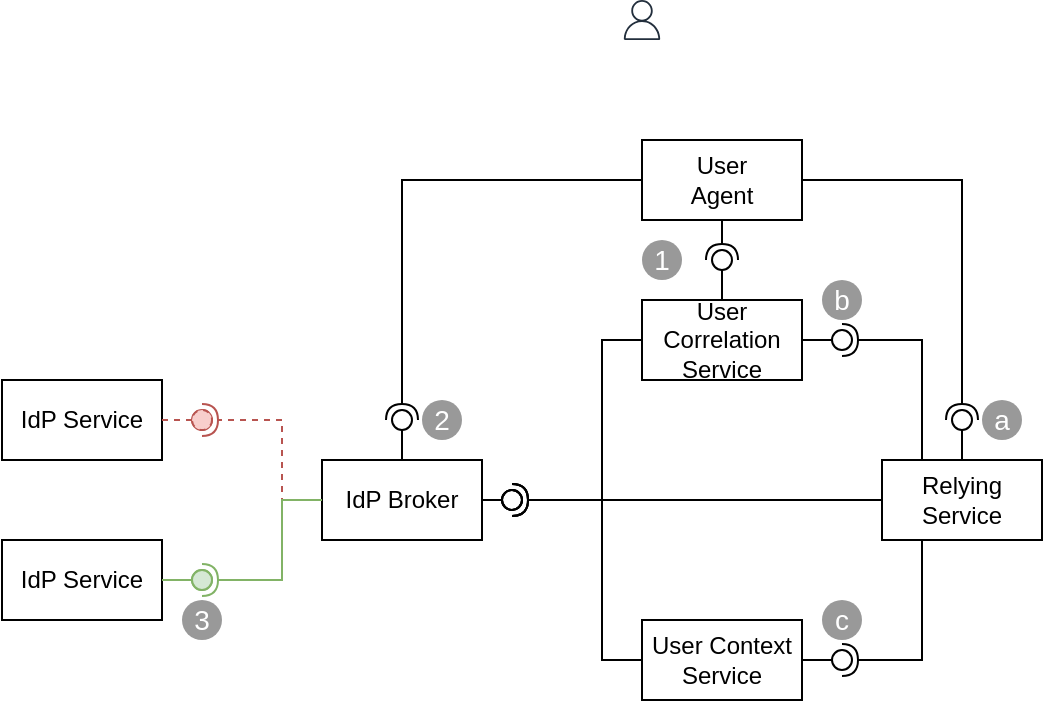 <mxfile version="22.1.18" type="device" pages="9">
  <diagram name="Page-1" id="2TWdcrjXYiqF1Y187AKo">
    <mxGraphModel dx="794" dy="1611" grid="1" gridSize="10" guides="1" tooltips="1" connect="1" arrows="1" fold="1" page="1" pageScale="1" pageWidth="850" pageHeight="1100" math="0" shadow="0">
      <root>
        <mxCell id="0" />
        <mxCell id="1" parent="0" />
        <mxCell id="9_6qScHIR85B6fDYsmqg-1" value="User Correlation Service" style="rounded=0;whiteSpace=wrap;html=1;" vertex="1" parent="1">
          <mxGeometry x="360" y="40" width="80" height="40" as="geometry" />
        </mxCell>
        <mxCell id="9_6qScHIR85B6fDYsmqg-2" value="IdP Broker" style="rounded=0;whiteSpace=wrap;html=1;" vertex="1" parent="1">
          <mxGeometry x="200" y="120" width="80" height="40" as="geometry" />
        </mxCell>
        <mxCell id="9_6qScHIR85B6fDYsmqg-3" value="IdP Service" style="rounded=0;whiteSpace=wrap;html=1;" vertex="1" parent="1">
          <mxGeometry x="40" y="80" width="80" height="40" as="geometry" />
        </mxCell>
        <mxCell id="9_6qScHIR85B6fDYsmqg-4" value="IdP Service" style="rounded=0;whiteSpace=wrap;html=1;" vertex="1" parent="1">
          <mxGeometry x="40" y="160" width="80" height="40" as="geometry" />
        </mxCell>
        <mxCell id="9_6qScHIR85B6fDYsmqg-11" value="Relying Service" style="rounded=0;whiteSpace=wrap;html=1;" vertex="1" parent="1">
          <mxGeometry x="480" y="120" width="80" height="40" as="geometry" />
        </mxCell>
        <mxCell id="9_6qScHIR85B6fDYsmqg-12" value="" style="rounded=0;orthogonalLoop=1;jettySize=auto;html=1;endArrow=halfCircle;endFill=0;endSize=6;strokeWidth=1;sketch=0;exitX=0;exitY=0.5;exitDx=0;exitDy=0;" edge="1" target="9_6qScHIR85B6fDYsmqg-14" parent="1" source="9_6qScHIR85B6fDYsmqg-11">
          <mxGeometry relative="1" as="geometry">
            <mxPoint x="445" y="305" as="sourcePoint" />
          </mxGeometry>
        </mxCell>
        <mxCell id="9_6qScHIR85B6fDYsmqg-13" value="" style="rounded=0;orthogonalLoop=1;jettySize=auto;html=1;endArrow=oval;endFill=0;sketch=0;sourcePerimeterSpacing=0;targetPerimeterSpacing=0;endSize=10;exitX=1;exitY=0.5;exitDx=0;exitDy=0;" edge="1" target="9_6qScHIR85B6fDYsmqg-14" parent="1" source="9_6qScHIR85B6fDYsmqg-2">
          <mxGeometry relative="1" as="geometry">
            <mxPoint x="405" y="305" as="sourcePoint" />
          </mxGeometry>
        </mxCell>
        <mxCell id="9_6qScHIR85B6fDYsmqg-14" value="" style="ellipse;whiteSpace=wrap;html=1;align=center;aspect=fixed;fillColor=none;strokeColor=none;resizable=0;perimeter=centerPerimeter;rotatable=0;allowArrows=0;points=[];outlineConnect=1;" vertex="1" parent="1">
          <mxGeometry x="290" y="135" width="10" height="10" as="geometry" />
        </mxCell>
        <mxCell id="9_6qScHIR85B6fDYsmqg-15" value="" style="sketch=0;outlineConnect=0;fontColor=#232F3E;gradientColor=none;fillColor=#232F3D;strokeColor=none;dashed=0;verticalLabelPosition=bottom;verticalAlign=top;align=center;html=1;fontSize=12;fontStyle=0;aspect=fixed;pointerEvents=1;shape=mxgraph.aws4.user;" vertex="1" parent="1">
          <mxGeometry x="350" y="-110" width="20" height="20" as="geometry" />
        </mxCell>
        <mxCell id="9_6qScHIR85B6fDYsmqg-16" value="User &lt;br&gt;Agent" style="rounded=0;whiteSpace=wrap;html=1;" vertex="1" parent="1">
          <mxGeometry x="360" y="-40" width="80" height="40" as="geometry" />
        </mxCell>
        <mxCell id="9_6qScHIR85B6fDYsmqg-17" value="" style="rounded=0;orthogonalLoop=1;jettySize=auto;html=1;endArrow=halfCircle;endFill=0;endSize=6;strokeWidth=1;sketch=0;exitX=0;exitY=0.5;exitDx=0;exitDy=0;" edge="1" target="9_6qScHIR85B6fDYsmqg-19" parent="1" source="9_6qScHIR85B6fDYsmqg-16">
          <mxGeometry relative="1" as="geometry">
            <mxPoint x="250" y="60" as="sourcePoint" />
            <Array as="points">
              <mxPoint x="240" y="-20" />
            </Array>
          </mxGeometry>
        </mxCell>
        <mxCell id="9_6qScHIR85B6fDYsmqg-18" value="" style="rounded=0;orthogonalLoop=1;jettySize=auto;html=1;endArrow=oval;endFill=0;sketch=0;sourcePerimeterSpacing=0;targetPerimeterSpacing=0;endSize=10;exitX=0.5;exitY=0;exitDx=0;exitDy=0;" edge="1" target="9_6qScHIR85B6fDYsmqg-19" parent="1" source="9_6qScHIR85B6fDYsmqg-2">
          <mxGeometry relative="1" as="geometry">
            <mxPoint x="210" y="60" as="sourcePoint" />
          </mxGeometry>
        </mxCell>
        <mxCell id="9_6qScHIR85B6fDYsmqg-19" value="" style="ellipse;whiteSpace=wrap;html=1;align=center;aspect=fixed;fillColor=none;strokeColor=none;resizable=0;perimeter=centerPerimeter;rotatable=0;allowArrows=0;points=[];outlineConnect=1;" vertex="1" parent="1">
          <mxGeometry x="235" y="95" width="10" height="10" as="geometry" />
        </mxCell>
        <mxCell id="9_6qScHIR85B6fDYsmqg-20" value="" style="rounded=0;orthogonalLoop=1;jettySize=auto;html=1;endArrow=halfCircle;endFill=0;endSize=6;strokeWidth=1;sketch=0;exitX=1;exitY=0.5;exitDx=0;exitDy=0;" edge="1" target="9_6qScHIR85B6fDYsmqg-22" parent="1" source="9_6qScHIR85B6fDYsmqg-16">
          <mxGeometry relative="1" as="geometry">
            <mxPoint x="540" y="100" as="sourcePoint" />
            <Array as="points">
              <mxPoint x="520" y="-20" />
            </Array>
          </mxGeometry>
        </mxCell>
        <mxCell id="9_6qScHIR85B6fDYsmqg-21" value="" style="rounded=0;orthogonalLoop=1;jettySize=auto;html=1;endArrow=oval;endFill=0;sketch=0;sourcePerimeterSpacing=0;targetPerimeterSpacing=0;endSize=10;exitX=0.5;exitY=0;exitDx=0;exitDy=0;" edge="1" target="9_6qScHIR85B6fDYsmqg-22" parent="1" source="9_6qScHIR85B6fDYsmqg-11">
          <mxGeometry relative="1" as="geometry">
            <mxPoint x="630" y="60" as="sourcePoint" />
          </mxGeometry>
        </mxCell>
        <mxCell id="9_6qScHIR85B6fDYsmqg-22" value="" style="ellipse;whiteSpace=wrap;html=1;align=center;aspect=fixed;fillColor=none;strokeColor=none;resizable=0;perimeter=centerPerimeter;rotatable=0;allowArrows=0;points=[];outlineConnect=1;" vertex="1" parent="1">
          <mxGeometry x="515" y="95" width="10" height="10" as="geometry" />
        </mxCell>
        <mxCell id="9_6qScHIR85B6fDYsmqg-23" value="" style="rounded=0;orthogonalLoop=1;jettySize=auto;html=1;endArrow=halfCircle;endFill=0;endSize=6;strokeWidth=1;sketch=0;exitX=0;exitY=0.5;exitDx=0;exitDy=0;" edge="1" target="9_6qScHIR85B6fDYsmqg-25" parent="1" source="9_6qScHIR85B6fDYsmqg-1">
          <mxGeometry relative="1" as="geometry">
            <mxPoint x="410" y="255" as="sourcePoint" />
            <Array as="points">
              <mxPoint x="340" y="60" />
              <mxPoint x="340" y="140" />
            </Array>
          </mxGeometry>
        </mxCell>
        <mxCell id="9_6qScHIR85B6fDYsmqg-24" value="" style="rounded=0;orthogonalLoop=1;jettySize=auto;html=1;endArrow=oval;endFill=0;sketch=0;sourcePerimeterSpacing=0;targetPerimeterSpacing=0;endSize=10;exitX=1;exitY=0.5;exitDx=0;exitDy=0;" edge="1" target="9_6qScHIR85B6fDYsmqg-25" parent="1" source="9_6qScHIR85B6fDYsmqg-2">
          <mxGeometry relative="1" as="geometry">
            <mxPoint x="370" y="255" as="sourcePoint" />
          </mxGeometry>
        </mxCell>
        <mxCell id="9_6qScHIR85B6fDYsmqg-25" value="" style="ellipse;whiteSpace=wrap;html=1;align=center;aspect=fixed;fillColor=none;strokeColor=none;resizable=0;perimeter=centerPerimeter;rotatable=0;allowArrows=0;points=[];outlineConnect=1;" vertex="1" parent="1">
          <mxGeometry x="290" y="135" width="10" height="10" as="geometry" />
        </mxCell>
        <mxCell id="9_6qScHIR85B6fDYsmqg-26" value="" style="rounded=0;orthogonalLoop=1;jettySize=auto;html=1;endArrow=halfCircle;endFill=0;endSize=6;strokeWidth=1;sketch=0;exitX=0.5;exitY=1;exitDx=0;exitDy=0;" edge="1" target="9_6qScHIR85B6fDYsmqg-28" parent="1" source="9_6qScHIR85B6fDYsmqg-16">
          <mxGeometry relative="1" as="geometry">
            <mxPoint x="525" y="285" as="sourcePoint" />
          </mxGeometry>
        </mxCell>
        <mxCell id="9_6qScHIR85B6fDYsmqg-27" value="" style="rounded=0;orthogonalLoop=1;jettySize=auto;html=1;endArrow=oval;endFill=0;sketch=0;sourcePerimeterSpacing=0;targetPerimeterSpacing=0;endSize=10;exitX=0.5;exitY=0;exitDx=0;exitDy=0;" edge="1" target="9_6qScHIR85B6fDYsmqg-28" parent="1" source="9_6qScHIR85B6fDYsmqg-1">
          <mxGeometry relative="1" as="geometry">
            <mxPoint x="485" y="245" as="sourcePoint" />
          </mxGeometry>
        </mxCell>
        <mxCell id="9_6qScHIR85B6fDYsmqg-28" value="" style="ellipse;whiteSpace=wrap;html=1;align=center;aspect=fixed;fillColor=none;strokeColor=none;resizable=0;perimeter=centerPerimeter;rotatable=0;allowArrows=0;points=[];outlineConnect=1;" vertex="1" parent="1">
          <mxGeometry x="395" y="15" width="10" height="10" as="geometry" />
        </mxCell>
        <mxCell id="9_6qScHIR85B6fDYsmqg-29" value="" style="rounded=0;orthogonalLoop=1;jettySize=auto;html=1;endArrow=halfCircle;endFill=0;endSize=6;strokeWidth=1;sketch=0;exitX=0.25;exitY=0;exitDx=0;exitDy=0;" edge="1" target="9_6qScHIR85B6fDYsmqg-31" parent="1" source="9_6qScHIR85B6fDYsmqg-11">
          <mxGeometry relative="1" as="geometry">
            <mxPoint x="430" y="155" as="sourcePoint" />
            <Array as="points">
              <mxPoint x="500" y="60" />
            </Array>
          </mxGeometry>
        </mxCell>
        <mxCell id="9_6qScHIR85B6fDYsmqg-30" value="" style="rounded=0;orthogonalLoop=1;jettySize=auto;html=1;endArrow=oval;endFill=0;sketch=0;sourcePerimeterSpacing=0;targetPerimeterSpacing=0;endSize=10;exitX=1;exitY=0.5;exitDx=0;exitDy=0;" edge="1" target="9_6qScHIR85B6fDYsmqg-31" parent="1" source="9_6qScHIR85B6fDYsmqg-1">
          <mxGeometry relative="1" as="geometry">
            <mxPoint x="390" y="155" as="sourcePoint" />
          </mxGeometry>
        </mxCell>
        <mxCell id="9_6qScHIR85B6fDYsmqg-31" value="" style="ellipse;whiteSpace=wrap;html=1;align=center;aspect=fixed;fillColor=none;strokeColor=none;resizable=0;perimeter=centerPerimeter;rotatable=0;allowArrows=0;points=[];outlineConnect=1;" vertex="1" parent="1">
          <mxGeometry x="455" y="55" width="10" height="10" as="geometry" />
        </mxCell>
        <mxCell id="9_6qScHIR85B6fDYsmqg-32" value="User Context Service" style="rounded=0;whiteSpace=wrap;html=1;" vertex="1" parent="1">
          <mxGeometry x="360" y="200" width="80" height="40" as="geometry" />
        </mxCell>
        <mxCell id="9_6qScHIR85B6fDYsmqg-33" value="" style="rounded=0;orthogonalLoop=1;jettySize=auto;html=1;endArrow=halfCircle;endFill=0;endSize=6;strokeWidth=1;sketch=0;exitX=0.25;exitY=1;exitDx=0;exitDy=0;" edge="1" target="9_6qScHIR85B6fDYsmqg-35" parent="1" source="9_6qScHIR85B6fDYsmqg-11">
          <mxGeometry relative="1" as="geometry">
            <mxPoint x="570" y="305" as="sourcePoint" />
            <Array as="points">
              <mxPoint x="500" y="220" />
            </Array>
          </mxGeometry>
        </mxCell>
        <mxCell id="9_6qScHIR85B6fDYsmqg-34" value="" style="rounded=0;orthogonalLoop=1;jettySize=auto;html=1;endArrow=oval;endFill=0;sketch=0;sourcePerimeterSpacing=0;targetPerimeterSpacing=0;endSize=10;exitX=1;exitY=0.5;exitDx=0;exitDy=0;" edge="1" target="9_6qScHIR85B6fDYsmqg-35" parent="1" source="9_6qScHIR85B6fDYsmqg-32">
          <mxGeometry relative="1" as="geometry">
            <mxPoint x="530" y="305" as="sourcePoint" />
          </mxGeometry>
        </mxCell>
        <mxCell id="9_6qScHIR85B6fDYsmqg-35" value="" style="ellipse;whiteSpace=wrap;html=1;align=center;aspect=fixed;fillColor=none;strokeColor=none;resizable=0;perimeter=centerPerimeter;rotatable=0;allowArrows=0;points=[];outlineConnect=1;" vertex="1" parent="1">
          <mxGeometry x="455" y="215" width="10" height="10" as="geometry" />
        </mxCell>
        <mxCell id="9_6qScHIR85B6fDYsmqg-36" value="" style="rounded=0;orthogonalLoop=1;jettySize=auto;html=1;endArrow=halfCircle;endFill=0;endSize=6;strokeWidth=1;sketch=0;exitX=0;exitY=0.5;exitDx=0;exitDy=0;" edge="1" target="9_6qScHIR85B6fDYsmqg-38" parent="1" source="9_6qScHIR85B6fDYsmqg-32">
          <mxGeometry relative="1" as="geometry">
            <mxPoint x="290" y="325" as="sourcePoint" />
            <Array as="points">
              <mxPoint x="340" y="220" />
              <mxPoint x="340" y="140" />
            </Array>
          </mxGeometry>
        </mxCell>
        <mxCell id="9_6qScHIR85B6fDYsmqg-37" value="" style="rounded=0;orthogonalLoop=1;jettySize=auto;html=1;endArrow=oval;endFill=0;sketch=0;sourcePerimeterSpacing=0;targetPerimeterSpacing=0;endSize=10;exitX=1;exitY=0.5;exitDx=0;exitDy=0;" edge="1" target="9_6qScHIR85B6fDYsmqg-38" parent="1" source="9_6qScHIR85B6fDYsmqg-2">
          <mxGeometry relative="1" as="geometry">
            <mxPoint x="250" y="325" as="sourcePoint" />
          </mxGeometry>
        </mxCell>
        <mxCell id="9_6qScHIR85B6fDYsmqg-38" value="" style="ellipse;whiteSpace=wrap;html=1;align=center;aspect=fixed;fillColor=none;strokeColor=none;resizable=0;perimeter=centerPerimeter;rotatable=0;allowArrows=0;points=[];outlineConnect=1;" vertex="1" parent="1">
          <mxGeometry x="290" y="135" width="10" height="10" as="geometry" />
        </mxCell>
        <mxCell id="9_6qScHIR85B6fDYsmqg-40" value="2" style="rounded=1;fillColor=#999999;strokeColor=none;html=1;fontColor=#ffffff;align=center;verticalAlign=middle;whiteSpace=wrap;fontSize=14;fontStyle=0;arcSize=50;sketch=0;" vertex="1" parent="1">
          <mxGeometry x="250" y="90" width="20" height="20" as="geometry" />
        </mxCell>
        <mxCell id="9_6qScHIR85B6fDYsmqg-41" value="3" style="rounded=1;fillColor=#999999;strokeColor=none;html=1;fontColor=#ffffff;align=center;verticalAlign=middle;whiteSpace=wrap;fontSize=14;fontStyle=0;arcSize=50;sketch=0;" vertex="1" parent="1">
          <mxGeometry x="130" y="190" width="20" height="20" as="geometry" />
        </mxCell>
        <mxCell id="9_6qScHIR85B6fDYsmqg-42" value="1" style="rounded=1;fillColor=#999999;strokeColor=none;html=1;fontColor=#ffffff;align=center;verticalAlign=middle;whiteSpace=wrap;fontSize=14;fontStyle=0;arcSize=50;sketch=0;" vertex="1" parent="1">
          <mxGeometry x="360" y="10" width="20" height="20" as="geometry" />
        </mxCell>
        <mxCell id="9_6qScHIR85B6fDYsmqg-43" value="a" style="rounded=1;fillColor=#999999;strokeColor=none;html=1;fontColor=#ffffff;align=center;verticalAlign=middle;whiteSpace=wrap;fontSize=14;fontStyle=0;arcSize=50;sketch=0;" vertex="1" parent="1">
          <mxGeometry x="530" y="90" width="20" height="20" as="geometry" />
        </mxCell>
        <mxCell id="9_6qScHIR85B6fDYsmqg-47" value="b" style="rounded=1;fillColor=#999999;strokeColor=none;html=1;fontColor=#ffffff;align=center;verticalAlign=middle;whiteSpace=wrap;fontSize=14;fontStyle=0;arcSize=50;sketch=0;" vertex="1" parent="1">
          <mxGeometry x="450" y="30" width="20" height="20" as="geometry" />
        </mxCell>
        <mxCell id="9_6qScHIR85B6fDYsmqg-48" value="" style="rounded=0;orthogonalLoop=1;jettySize=auto;html=1;endArrow=halfCircle;endFill=0;endSize=6;strokeWidth=1;sketch=0;exitX=0;exitY=0.5;exitDx=0;exitDy=0;fillColor=#f8cecc;strokeColor=#b85450;dashed=1;" edge="1" target="9_6qScHIR85B6fDYsmqg-50" parent="1" source="9_6qScHIR85B6fDYsmqg-2">
          <mxGeometry relative="1" as="geometry">
            <mxPoint x="160" y="100" as="sourcePoint" />
            <Array as="points">
              <mxPoint x="180" y="140" />
              <mxPoint x="180" y="100" />
            </Array>
          </mxGeometry>
        </mxCell>
        <mxCell id="9_6qScHIR85B6fDYsmqg-49" value="" style="rounded=0;orthogonalLoop=1;jettySize=auto;html=1;endArrow=oval;endFill=0;sketch=0;sourcePerimeterSpacing=0;targetPerimeterSpacing=0;endSize=10;fillColor=#f8cecc;strokeColor=#b85450;dashed=1;" edge="1" target="9_6qScHIR85B6fDYsmqg-50" parent="1">
          <mxGeometry relative="1" as="geometry">
            <mxPoint x="120" y="100" as="sourcePoint" />
          </mxGeometry>
        </mxCell>
        <mxCell id="9_6qScHIR85B6fDYsmqg-50" value="" style="ellipse;whiteSpace=wrap;html=1;align=center;aspect=fixed;fillColor=#f8cecc;strokeColor=#b85450;resizable=0;perimeter=centerPerimeter;rotatable=0;allowArrows=0;points=[];outlineConnect=1;dashed=1;" vertex="1" parent="1">
          <mxGeometry x="135" y="95" width="10" height="10" as="geometry" />
        </mxCell>
        <mxCell id="9_6qScHIR85B6fDYsmqg-51" value="" style="rounded=0;orthogonalLoop=1;jettySize=auto;html=1;endArrow=halfCircle;endFill=0;endSize=6;strokeWidth=1;sketch=0;exitX=0;exitY=0.5;exitDx=0;exitDy=0;fillColor=#d5e8d4;strokeColor=#82b366;" edge="1" parent="1" target="9_6qScHIR85B6fDYsmqg-53" source="9_6qScHIR85B6fDYsmqg-2">
          <mxGeometry relative="1" as="geometry">
            <mxPoint x="160" y="180" as="sourcePoint" />
            <Array as="points">
              <mxPoint x="180" y="140" />
              <mxPoint x="180" y="180" />
            </Array>
          </mxGeometry>
        </mxCell>
        <mxCell id="9_6qScHIR85B6fDYsmqg-52" value="" style="rounded=0;orthogonalLoop=1;jettySize=auto;html=1;endArrow=oval;endFill=0;sketch=0;sourcePerimeterSpacing=0;targetPerimeterSpacing=0;endSize=10;fillColor=#d5e8d4;strokeColor=#82b366;" edge="1" parent="1" target="9_6qScHIR85B6fDYsmqg-53">
          <mxGeometry relative="1" as="geometry">
            <mxPoint x="120" y="180" as="sourcePoint" />
          </mxGeometry>
        </mxCell>
        <mxCell id="9_6qScHIR85B6fDYsmqg-53" value="" style="ellipse;whiteSpace=wrap;html=1;align=center;aspect=fixed;fillColor=#d5e8d4;strokeColor=#82b366;resizable=0;perimeter=centerPerimeter;rotatable=0;allowArrows=0;points=[];outlineConnect=1;" vertex="1" parent="1">
          <mxGeometry x="135" y="175" width="10" height="10" as="geometry" />
        </mxCell>
        <mxCell id="9_6qScHIR85B6fDYsmqg-54" value="c" style="rounded=1;fillColor=#999999;strokeColor=none;html=1;fontColor=#ffffff;align=center;verticalAlign=middle;whiteSpace=wrap;fontSize=14;fontStyle=0;arcSize=50;sketch=0;" vertex="1" parent="1">
          <mxGeometry x="450" y="190" width="20" height="20" as="geometry" />
        </mxCell>
      </root>
    </mxGraphModel>
  </diagram>
  <diagram id="7ITjZ_us0Xr3aCvrlGML" name="Page-2">
    <mxGraphModel dx="794" dy="511" grid="1" gridSize="10" guides="1" tooltips="1" connect="1" arrows="1" fold="1" page="1" pageScale="1" pageWidth="850" pageHeight="1100" math="0" shadow="0">
      <root>
        <mxCell id="0" />
        <mxCell id="1" parent="0" />
        <mxCell id="WfbTtiC1FSOQRcMJfkay-1" value="Persona" style="rounded=0;whiteSpace=wrap;html=1;" vertex="1" parent="1">
          <mxGeometry x="200" y="200" width="80" height="40" as="geometry" />
        </mxCell>
        <mxCell id="WfbTtiC1FSOQRcMJfkay-10" value="has" style="edgeStyle=orthogonalEdgeStyle;rounded=0;orthogonalLoop=1;jettySize=auto;html=1;exitX=1;exitY=0.5;exitDx=0;exitDy=0;entryX=0;entryY=0.5;entryDx=0;entryDy=0;dashed=1;" edge="1" parent="1" source="WfbTtiC1FSOQRcMJfkay-2" target="WfbTtiC1FSOQRcMJfkay-6">
          <mxGeometry relative="1" as="geometry" />
        </mxCell>
        <mxCell id="WfbTtiC1FSOQRcMJfkay-13" value="has" style="edgeStyle=orthogonalEdgeStyle;rounded=0;orthogonalLoop=1;jettySize=auto;html=1;exitX=0.5;exitY=1;exitDx=0;exitDy=0;entryX=0.5;entryY=0;entryDx=0;entryDy=0;" edge="1" parent="1" source="WfbTtiC1FSOQRcMJfkay-2" target="WfbTtiC1FSOQRcMJfkay-12">
          <mxGeometry relative="1" as="geometry" />
        </mxCell>
        <mxCell id="WfbTtiC1FSOQRcMJfkay-2" value="Persona" style="rounded=0;whiteSpace=wrap;html=1;" vertex="1" parent="1">
          <mxGeometry x="200" y="200" width="80" height="40" as="geometry" />
        </mxCell>
        <mxCell id="WfbTtiC1FSOQRcMJfkay-4" value="has" style="edgeStyle=orthogonalEdgeStyle;rounded=0;orthogonalLoop=1;jettySize=auto;html=1;entryX=0;entryY=0.5;entryDx=0;entryDy=0;" edge="1" parent="1" source="WfbTtiC1FSOQRcMJfkay-3" target="WfbTtiC1FSOQRcMJfkay-2">
          <mxGeometry relative="1" as="geometry" />
        </mxCell>
        <mxCell id="WfbTtiC1FSOQRcMJfkay-3" value="Person" style="rounded=0;whiteSpace=wrap;html=1;" vertex="1" parent="1">
          <mxGeometry x="80" y="200" width="80" height="40" as="geometry" />
        </mxCell>
        <mxCell id="WfbTtiC1FSOQRcMJfkay-9" value="has" style="edgeStyle=orthogonalEdgeStyle;rounded=0;orthogonalLoop=1;jettySize=auto;html=1;exitX=0.5;exitY=1;exitDx=0;exitDy=0;entryX=0.5;entryY=0;entryDx=0;entryDy=0;dashed=1;" edge="1" parent="1" source="WfbTtiC1FSOQRcMJfkay-5" target="WfbTtiC1FSOQRcMJfkay-8">
          <mxGeometry relative="1" as="geometry" />
        </mxCell>
        <mxCell id="WfbTtiC1FSOQRcMJfkay-5" value="" style="rounded=0;whiteSpace=wrap;html=1;dashed=1;" vertex="1" parent="1">
          <mxGeometry x="320" y="200" width="80" height="40" as="geometry" />
        </mxCell>
        <mxCell id="WfbTtiC1FSOQRcMJfkay-11" value="within" style="edgeStyle=orthogonalEdgeStyle;rounded=0;orthogonalLoop=1;jettySize=auto;html=1;exitX=1;exitY=0.5;exitDx=0;exitDy=0;entryX=0;entryY=0.5;entryDx=0;entryDy=0;dashed=1;" edge="1" parent="1" source="WfbTtiC1FSOQRcMJfkay-6" target="WfbTtiC1FSOQRcMJfkay-7">
          <mxGeometry relative="1" as="geometry" />
        </mxCell>
        <mxCell id="WfbTtiC1FSOQRcMJfkay-6" value="membership" style="rhombus;whiteSpace=wrap;html=1;dashed=1;" vertex="1" parent="1">
          <mxGeometry x="320" y="200" width="80" height="40" as="geometry" />
        </mxCell>
        <mxCell id="WfbTtiC1FSOQRcMJfkay-7" value="System" style="rounded=0;whiteSpace=wrap;html=1;dashed=1;" vertex="1" parent="1">
          <mxGeometry x="440" y="200" width="80" height="40" as="geometry" />
        </mxCell>
        <mxCell id="WfbTtiC1FSOQRcMJfkay-8" value="ID&lt;br&gt;(in system)" style="ellipse;whiteSpace=wrap;html=1;dashed=1;" vertex="1" parent="1">
          <mxGeometry x="320" y="280" width="80" height="40" as="geometry" />
        </mxCell>
        <mxCell id="WfbTtiC1FSOQRcMJfkay-14" value="cache of" style="edgeStyle=orthogonalEdgeStyle;rounded=0;orthogonalLoop=1;jettySize=auto;html=1;exitX=1;exitY=0.5;exitDx=0;exitDy=0;entryX=0;entryY=0.5;entryDx=0;entryDy=0;horizontal=0;dashed=1;" edge="1" parent="1" source="WfbTtiC1FSOQRcMJfkay-12" target="WfbTtiC1FSOQRcMJfkay-8">
          <mxGeometry relative="1" as="geometry" />
        </mxCell>
        <mxCell id="WfbTtiC1FSOQRcMJfkay-12" value="ID&lt;br&gt;(in system)" style="ellipse;whiteSpace=wrap;html=1;" vertex="1" parent="1">
          <mxGeometry x="200" y="280" width="80" height="40" as="geometry" />
        </mxCell>
        <mxCell id="RVEEXJTWyqhmLp5qRmzl-4" value="Not modelled" style="rounded=1;whiteSpace=wrap;html=1;dashed=1;container=1;collapsible=0;recursiveResize=0;arcSize=8;absoluteArcSize=1;align=left;verticalAlign=top;spacing=0;spacingTop=-4;spacingLeft=2;fillColor=#f5f5f5;strokeColor=#666666;opacity=50;fontColor=#333333;" vertex="1" parent="1">
          <mxGeometry x="310" y="180" width="220" height="150" as="geometry" />
        </mxCell>
        <mxCell id="RVEEXJTWyqhmLp5qRmzl-7" value="1-*" style="text;html=1;strokeColor=none;fillColor=none;align=center;verticalAlign=middle;whiteSpace=wrap;rounded=0;fontSize=8;" vertex="1" parent="1">
          <mxGeometry x="180" y="230" width="20" height="10" as="geometry" />
        </mxCell>
      </root>
    </mxGraphModel>
  </diagram>
  <diagram id="CucOsg6yFphxh3sYVfST" name="Page-3">
    <mxGraphModel dx="794" dy="511" grid="1" gridSize="10" guides="1" tooltips="1" connect="1" arrows="1" fold="1" page="1" pageScale="1" pageWidth="850" pageHeight="1100" math="0" shadow="0">
      <root>
        <mxCell id="0" />
        <mxCell id="1" parent="0" />
        <mxCell id="7F_rjNrzOSS6PRy-5o3B-1" value="Often not modelled" style="rounded=1;whiteSpace=wrap;html=1;dashed=1;container=1;collapsible=0;recursiveResize=0;arcSize=8;absoluteArcSize=1;align=left;verticalAlign=top;spacing=0;spacingTop=-4;spacingLeft=2;fillColor=#f5f5f5;strokeColor=#666666;opacity=50;fontColor=#B3B3B3;fontSize=11;" vertex="1" parent="1">
          <mxGeometry x="470" y="345" width="220" height="145" as="geometry" />
        </mxCell>
        <mxCell id="7F_rjNrzOSS6PRy-5o3B-25" style="edgeStyle=orthogonalEdgeStyle;rounded=0;orthogonalLoop=1;jettySize=auto;html=1;exitX=0.5;exitY=0;exitDx=0;exitDy=0;entryX=0.5;entryY=1;entryDx=0;entryDy=0;strokeColor=#B3B3B3;" edge="1" parent="7F_rjNrzOSS6PRy-5o3B-1" source="8AcsOQGvKRugCFqfw6FE-52" target="8AcsOQGvKRugCFqfw6FE-51">
          <mxGeometry relative="1" as="geometry" />
        </mxCell>
        <mxCell id="8AcsOQGvKRugCFqfw6FE-52" value="" style="rounded=0;whiteSpace=wrap;html=1;fontColor=#B3B3B3;strokeColor=#B3B3B3;" vertex="1" parent="7F_rjNrzOSS6PRy-5o3B-1">
          <mxGeometry x="130" y="95" width="80" height="40" as="geometry" />
        </mxCell>
        <mxCell id="7F_rjNrzOSS6PRy-5o3B-5" value="Identifier" style="rounded=0;whiteSpace=wrap;html=1;strokeColor=#B3B3B3;fontColor=#B3B3B3;shape=ellipse;perimeter=ellipsePerimeter;" vertex="1" parent="7F_rjNrzOSS6PRy-5o3B-1">
          <mxGeometry x="10" y="95" width="80" height="40" as="geometry" />
        </mxCell>
        <mxCell id="8AcsOQGvKRugCFqfw6FE-53" value="Relationship" style="rhombus;whiteSpace=wrap;html=1;fontColor=#B3B3B3;strokeColor=#B3B3B3;" vertex="1" parent="7F_rjNrzOSS6PRy-5o3B-1">
          <mxGeometry x="130" y="95" width="80" height="40" as="geometry" />
        </mxCell>
        <mxCell id="7F_rjNrzOSS6PRy-5o3B-6" value="has" style="edgeStyle=orthogonalEdgeStyle;rounded=0;orthogonalLoop=1;jettySize=auto;html=1;exitX=0;exitY=0.5;exitDx=0;exitDy=0;entryX=1;entryY=0.5;entryDx=0;entryDy=0;fontColor=#B3B3B3;strokeColor=#B3B3B3;" edge="1" parent="7F_rjNrzOSS6PRy-5o3B-1" source="8AcsOQGvKRugCFqfw6FE-53" target="7F_rjNrzOSS6PRy-5o3B-5">
          <mxGeometry relative="1" as="geometry" />
        </mxCell>
        <mxCell id="8AcsOQGvKRugCFqfw6FE-51" value="System" style="rounded=0;whiteSpace=wrap;html=1;strokeColor=#B3B3B3;fontColor=#B3B3B3;" vertex="1" parent="7F_rjNrzOSS6PRy-5o3B-1">
          <mxGeometry x="130" y="15" width="80" height="40" as="geometry" />
        </mxCell>
        <mxCell id="8AcsOQGvKRugCFqfw6FE-2" value="Persona" style="rounded=0;whiteSpace=wrap;html=1;strokeColor=#B3B3B3;fontColor=#B3B3B3;" vertex="1" parent="1">
          <mxGeometry x="200" y="200" width="80" height="40" as="geometry" />
        </mxCell>
        <mxCell id="8AcsOQGvKRugCFqfw6FE-3" value="has" style="edgeStyle=orthogonalEdgeStyle;rounded=0;orthogonalLoop=1;jettySize=auto;html=1;exitX=1;exitY=0.5;exitDx=0;exitDy=0;entryX=0;entryY=0.5;entryDx=0;entryDy=0;strokeColor=#B3B3B3;fontColor=#B3B3B3;" edge="1" parent="1" source="8AcsOQGvKRugCFqfw6FE-5" target="8AcsOQGvKRugCFqfw6FE-9">
          <mxGeometry relative="1" as="geometry" />
        </mxCell>
        <mxCell id="8AcsOQGvKRugCFqfw6FE-29" value="has" style="edgeStyle=orthogonalEdgeStyle;rounded=0;orthogonalLoop=1;jettySize=auto;html=1;exitX=0.5;exitY=1;exitDx=0;exitDy=0;entryX=0.5;entryY=0;entryDx=0;entryDy=0;strokeColor=#B3B3B3;fontColor=#B3B3B3;" edge="1" parent="1" source="8AcsOQGvKRugCFqfw6FE-5" target="8AcsOQGvKRugCFqfw6FE-28">
          <mxGeometry relative="1" as="geometry" />
        </mxCell>
        <mxCell id="8AcsOQGvKRugCFqfw6FE-31" style="edgeStyle=orthogonalEdgeStyle;rounded=0;orthogonalLoop=1;jettySize=auto;html=1;exitX=0.5;exitY=1;exitDx=0;exitDy=0;entryX=0.5;entryY=0;entryDx=0;entryDy=0;strokeColor=#B3B3B3;" edge="1" parent="1" source="8AcsOQGvKRugCFqfw6FE-5" target="8AcsOQGvKRugCFqfw6FE-30">
          <mxGeometry relative="1" as="geometry" />
        </mxCell>
        <mxCell id="8AcsOQGvKRugCFqfw6FE-5" value="Persona" style="rounded=0;whiteSpace=wrap;html=1;strokeColor=#B3B3B3;fontColor=#B3B3B3;" vertex="1" parent="1">
          <mxGeometry x="200" y="200" width="80" height="40" as="geometry" />
        </mxCell>
        <mxCell id="8AcsOQGvKRugCFqfw6FE-6" value="has" style="edgeStyle=orthogonalEdgeStyle;rounded=0;orthogonalLoop=1;jettySize=auto;html=1;exitX=0.5;exitY=1;exitDx=0;exitDy=0;entryX=0.5;entryY=0;entryDx=0;entryDy=0;" edge="1" parent="1" source="8AcsOQGvKRugCFqfw6FE-7">
          <mxGeometry relative="1" as="geometry">
            <mxPoint x="360" y="280" as="targetPoint" />
          </mxGeometry>
        </mxCell>
        <mxCell id="8AcsOQGvKRugCFqfw6FE-7" value="" style="rounded=0;whiteSpace=wrap;html=1;" vertex="1" parent="1">
          <mxGeometry x="320" y="200" width="80" height="40" as="geometry" />
        </mxCell>
        <mxCell id="8AcsOQGvKRugCFqfw6FE-8" value="within" style="edgeStyle=orthogonalEdgeStyle;rounded=0;orthogonalLoop=1;jettySize=auto;html=1;exitX=1;exitY=0.5;exitDx=0;exitDy=0;entryX=0;entryY=0.5;entryDx=0;entryDy=0;strokeColor=#B3B3B3;fontColor=#B3B3B3;" edge="1" parent="1" source="8AcsOQGvKRugCFqfw6FE-9" target="8AcsOQGvKRugCFqfw6FE-10">
          <mxGeometry relative="1" as="geometry" />
        </mxCell>
        <mxCell id="8AcsOQGvKRugCFqfw6FE-9" value="membership" style="rhombus;whiteSpace=wrap;html=1;" vertex="1" parent="1">
          <mxGeometry x="320" y="200" width="80" height="40" as="geometry" />
        </mxCell>
        <mxCell id="8AcsOQGvKRugCFqfw6FE-19" value="has" style="edgeStyle=orthogonalEdgeStyle;rounded=0;orthogonalLoop=1;jettySize=auto;html=1;exitX=1;exitY=0.5;exitDx=0;exitDy=0;entryX=0;entryY=0.5;entryDx=0;entryDy=0;strokeColor=#B3B3B3;fontColor=#B3B3B3;" edge="1" parent="1" source="8AcsOQGvKRugCFqfw6FE-10" target="8AcsOQGvKRugCFqfw6FE-18">
          <mxGeometry relative="1" as="geometry" />
        </mxCell>
        <mxCell id="8AcsOQGvKRugCFqfw6FE-10" value="Group" style="rounded=0;whiteSpace=wrap;html=1;strokeColor=#B3B3B3;fontColor=#B3B3B3;" vertex="1" parent="1">
          <mxGeometry x="440" y="200" width="80" height="40" as="geometry" />
        </mxCell>
        <mxCell id="8AcsOQGvKRugCFqfw6FE-14" value="Not modelled" style="rounded=1;whiteSpace=wrap;html=1;dashed=1;container=1;collapsible=0;recursiveResize=0;arcSize=8;absoluteArcSize=1;align=left;verticalAlign=top;spacing=0;spacingTop=-4;spacingLeft=2;fillColor=#f5f5f5;strokeColor=#666666;opacity=50;fontColor=#333333;" vertex="1" parent="1">
          <mxGeometry x="530" y="30" width="220" height="150" as="geometry" />
        </mxCell>
        <mxCell id="8AcsOQGvKRugCFqfw6FE-26" style="edgeStyle=orthogonalEdgeStyle;rounded=0;orthogonalLoop=1;jettySize=auto;html=1;exitX=1;exitY=0.5;exitDx=0;exitDy=0;entryX=0;entryY=0.5;entryDx=0;entryDy=0;strokeColor=#B3B3B3;fontColor=#B3B3B3;" edge="1" parent="1" source="8AcsOQGvKRugCFqfw6FE-16" target="8AcsOQGvKRugCFqfw6FE-25">
          <mxGeometry relative="1" as="geometry" />
        </mxCell>
        <mxCell id="8AcsOQGvKRugCFqfw6FE-16" value="Role" style="rounded=0;whiteSpace=wrap;html=1;" vertex="1" parent="1">
          <mxGeometry x="320" y="280" width="80" height="40" as="geometry" />
        </mxCell>
        <mxCell id="8AcsOQGvKRugCFqfw6FE-20" value="has" style="edgeStyle=orthogonalEdgeStyle;rounded=0;orthogonalLoop=1;jettySize=auto;html=1;exitX=1;exitY=0.5;exitDx=0;exitDy=0;entryX=0;entryY=0.5;entryDx=0;entryDy=0;strokeColor=#B3B3B3;fontColor=#B3B3B3;" edge="1" parent="1" source="8AcsOQGvKRugCFqfw6FE-17" target="8AcsOQGvKRugCFqfw6FE-5">
          <mxGeometry relative="1" as="geometry" />
        </mxCell>
        <mxCell id="8AcsOQGvKRugCFqfw6FE-17" value="Person" style="rounded=0;whiteSpace=wrap;html=1;strokeColor=#B3B3B3;fontColor=#B3B3B3;" vertex="1" parent="1">
          <mxGeometry x="80" y="200" width="80" height="40" as="geometry" />
        </mxCell>
        <mxCell id="8AcsOQGvKRugCFqfw6FE-18" value="GroupType" style="rounded=0;whiteSpace=wrap;html=1;strokeColor=#B3B3B3;fontColor=#B3B3B3;" vertex="1" parent="1">
          <mxGeometry x="560" y="200" width="80" height="40" as="geometry" />
        </mxCell>
        <mxCell id="8AcsOQGvKRugCFqfw6FE-21" value="&lt;i&gt;&lt;font style=&quot;font-size: 10px;&quot;&gt;(RASCII)&lt;/font&gt;&lt;/i&gt;" style="text;html=1;strokeColor=none;fillColor=none;align=center;verticalAlign=middle;whiteSpace=wrap;rounded=0;" vertex="1" parent="1">
          <mxGeometry x="330" y="320" width="60" height="10" as="geometry" />
        </mxCell>
        <mxCell id="8AcsOQGvKRugCFqfw6FE-22" value="Permissions" style="rounded=0;whiteSpace=wrap;html=1;strokeColor=#B3B3B3;fontColor=#B3B3B3;" vertex="1" parent="1">
          <mxGeometry x="560" y="280" width="80" height="40" as="geometry" />
        </mxCell>
        <mxCell id="8AcsOQGvKRugCFqfw6FE-24" value="" style="rounded=0;whiteSpace=wrap;html=1;strokeColor=#B3B3B3;fontColor=#B3B3B3;" vertex="1" parent="1">
          <mxGeometry x="440" y="280" width="80" height="40" as="geometry" />
        </mxCell>
        <mxCell id="8AcsOQGvKRugCFqfw6FE-27" style="edgeStyle=orthogonalEdgeStyle;rounded=0;orthogonalLoop=1;jettySize=auto;html=1;exitX=1;exitY=0.5;exitDx=0;exitDy=0;entryX=0;entryY=0.5;entryDx=0;entryDy=0;strokeColor=#B3B3B3;fontColor=#B3B3B3;" edge="1" parent="1" source="8AcsOQGvKRugCFqfw6FE-25" target="8AcsOQGvKRugCFqfw6FE-22">
          <mxGeometry relative="1" as="geometry" />
        </mxCell>
        <mxCell id="8AcsOQGvKRugCFqfw6FE-25" value="+/-" style="rhombus;whiteSpace=wrap;html=1;strokeColor=#B3B3B3;fontColor=#B3B3B3;" vertex="1" parent="1">
          <mxGeometry x="440" y="280" width="80" height="40" as="geometry" />
        </mxCell>
        <mxCell id="8AcsOQGvKRugCFqfw6FE-32" value="special &lt;br&gt;case of" style="edgeStyle=orthogonalEdgeStyle;rounded=0;orthogonalLoop=1;jettySize=auto;html=1;entryX=1;entryY=0.5;entryDx=0;entryDy=0;horizontal=0;fontColor=#B3B3B3;strokeColor=#B3B3B3;" edge="1" parent="1" source="8AcsOQGvKRugCFqfw6FE-28" target="8AcsOQGvKRugCFqfw6FE-30">
          <mxGeometry relative="1" as="geometry" />
        </mxCell>
        <mxCell id="8AcsOQGvKRugCFqfw6FE-28" value="Names" style="rounded=0;whiteSpace=wrap;html=1;strokeColor=#B3B3B3;fontColor=#B3B3B3;" vertex="1" parent="1">
          <mxGeometry x="200" y="280" width="80" height="40" as="geometry" />
        </mxCell>
        <mxCell id="8AcsOQGvKRugCFqfw6FE-30" value="Identifiers" style="rounded=0;whiteSpace=wrap;html=1;strokeColor=#B3B3B3;fontColor=#B3B3B3;" vertex="1" parent="1">
          <mxGeometry x="80" y="280" width="80" height="40" as="geometry" />
        </mxCell>
        <mxCell id="8AcsOQGvKRugCFqfw6FE-35" value="described by" style="edgeStyle=orthogonalEdgeStyle;rounded=0;orthogonalLoop=1;jettySize=auto;html=1;exitX=0.5;exitY=1;exitDx=0;exitDy=0;entryX=0.5;entryY=0;entryDx=0;entryDy=0;horizontal=1;" edge="1" parent="1" source="8AcsOQGvKRugCFqfw6FE-34" target="8AcsOQGvKRugCFqfw6FE-5">
          <mxGeometry relative="1" as="geometry" />
        </mxCell>
        <mxCell id="8AcsOQGvKRugCFqfw6FE-34" value="User" style="rounded=0;whiteSpace=wrap;html=1;strokeColor=#B3B3B3;fontColor=#B3B3B3;" vertex="1" parent="1">
          <mxGeometry x="200" y="120" width="80" height="40" as="geometry" />
        </mxCell>
        <mxCell id="8AcsOQGvKRugCFqfw6FE-36" value="Persona" style="rounded=0;whiteSpace=wrap;html=1;strokeColor=#000000;fontColor=#000000;" vertex="1" parent="1">
          <mxGeometry x="240" y="440" width="80" height="40" as="geometry" />
        </mxCell>
        <mxCell id="8AcsOQGvKRugCFqfw6FE-39" value="has" style="rounded=0;orthogonalLoop=1;jettySize=auto;html=1;exitX=1;exitY=0.5;exitDx=0;exitDy=0;entryX=0;entryY=0.5;entryDx=0;entryDy=0;strokeColor=#000000;fontColor=#000000;" edge="1" parent="1" source="8AcsOQGvKRugCFqfw6FE-40" target="8AcsOQGvKRugCFqfw6FE-45">
          <mxGeometry relative="1" as="geometry" />
        </mxCell>
        <mxCell id="8AcsOQGvKRugCFqfw6FE-48" value="has" style="rounded=0;orthogonalLoop=1;jettySize=auto;html=1;exitX=1;exitY=0;exitDx=0;exitDy=0;entryX=0;entryY=1;entryDx=0;entryDy=0;" edge="1" parent="1" source="8AcsOQGvKRugCFqfw6FE-40" target="8AcsOQGvKRugCFqfw6FE-44">
          <mxGeometry relative="1" as="geometry" />
        </mxCell>
        <mxCell id="7F_rjNrzOSS6PRy-5o3B-9" value="has" style="edgeStyle=orthogonalEdgeStyle;rounded=0;orthogonalLoop=1;jettySize=auto;html=1;exitX=0.25;exitY=0;exitDx=0;exitDy=0;entryX=0.25;entryY=1;entryDx=0;entryDy=0;" edge="1" parent="1" source="8AcsOQGvKRugCFqfw6FE-40" target="7F_rjNrzOSS6PRy-5o3B-8">
          <mxGeometry relative="1" as="geometry" />
        </mxCell>
        <mxCell id="7F_rjNrzOSS6PRy-5o3B-15" value="has" style="edgeStyle=orthogonalEdgeStyle;rounded=0;orthogonalLoop=1;jettySize=auto;html=1;exitX=0.5;exitY=1;exitDx=0;exitDy=0;entryX=0.5;entryY=0;entryDx=0;entryDy=0;" edge="1" parent="1" source="8AcsOQGvKRugCFqfw6FE-40" target="7F_rjNrzOSS6PRy-5o3B-13">
          <mxGeometry relative="1" as="geometry" />
        </mxCell>
        <mxCell id="7F_rjNrzOSS6PRy-5o3B-26" value="may be a" style="rounded=0;orthogonalLoop=1;jettySize=auto;html=1;exitX=0;exitY=0;exitDx=0;exitDy=0;entryX=1;entryY=1;entryDx=0;entryDy=0;" edge="1" parent="1" source="8AcsOQGvKRugCFqfw6FE-40" target="8AcsOQGvKRugCFqfw6FE-47">
          <mxGeometry relative="1" as="geometry" />
        </mxCell>
        <mxCell id="8AcsOQGvKRugCFqfw6FE-40" value="Persona" style="rounded=0;whiteSpace=wrap;html=1;strokeColor=#000000;fontColor=#000000;" vertex="1" parent="1">
          <mxGeometry x="240" y="440" width="80" height="40" as="geometry" />
        </mxCell>
        <mxCell id="8AcsOQGvKRugCFqfw6FE-41" value="has" style="edgeStyle=orthogonalEdgeStyle;rounded=0;orthogonalLoop=1;jettySize=auto;html=1;exitX=1;exitY=0.5;exitDx=0;exitDy=0;entryX=0;entryY=0.5;entryDx=0;entryDy=0;strokeColor=#000000;fontColor=#000000;" edge="1" parent="1" source="8AcsOQGvKRugCFqfw6FE-42" target="8AcsOQGvKRugCFqfw6FE-40">
          <mxGeometry relative="1" as="geometry" />
        </mxCell>
        <mxCell id="8AcsOQGvKRugCFqfw6FE-42" value="Person" style="rounded=0;whiteSpace=wrap;html=1;strokeColor=#000000;fontColor=#000000;" vertex="1" parent="1">
          <mxGeometry x="120" y="440" width="80" height="40" as="geometry" />
        </mxCell>
        <mxCell id="8AcsOQGvKRugCFqfw6FE-43" value="special &lt;br&gt;case of" style="rounded=0;orthogonalLoop=1;jettySize=auto;html=1;entryX=0.5;entryY=0;entryDx=0;entryDy=0;horizontal=1;fontColor=#000000;strokeColor=#000000;dashed=1;" edge="1" parent="1" source="8AcsOQGvKRugCFqfw6FE-44" target="8AcsOQGvKRugCFqfw6FE-45">
          <mxGeometry relative="1" as="geometry" />
        </mxCell>
        <mxCell id="8AcsOQGvKRugCFqfw6FE-44" value="Names" style="rounded=0;whiteSpace=wrap;html=1;strokeColor=#000000;fontColor=#000000;" vertex="1" parent="1">
          <mxGeometry x="360" y="360" width="80" height="40" as="geometry" />
        </mxCell>
        <mxCell id="8AcsOQGvKRugCFqfw6FE-54" value="cache of" style="rounded=0;orthogonalLoop=1;jettySize=auto;html=1;exitX=1;exitY=0.5;exitDx=0;exitDy=0;entryX=0;entryY=0.5;entryDx=0;entryDy=0;strokeColor=#B3B3B3;fontColor=#B3B3B3;horizontal=0;" edge="1" parent="1" source="8AcsOQGvKRugCFqfw6FE-45" target="7F_rjNrzOSS6PRy-5o3B-5">
          <mxGeometry relative="1" as="geometry" />
        </mxCell>
        <mxCell id="8AcsOQGvKRugCFqfw6FE-45" value="Identifier" style="rounded=0;whiteSpace=wrap;html=1;strokeColor=#000000;fontColor=#000000;shape=ellipse;perimeter=ellipsePerimeter;" vertex="1" parent="1">
          <mxGeometry x="360" y="440" width="80" height="40" as="geometry" />
        </mxCell>
        <mxCell id="8AcsOQGvKRugCFqfw6FE-47" value="User" style="rounded=0;whiteSpace=wrap;html=1;strokeColor=#000000;fontColor=#000000;" vertex="1" parent="1">
          <mxGeometry x="120" y="360" width="80" height="40" as="geometry" />
        </mxCell>
        <mxCell id="7F_rjNrzOSS6PRy-5o3B-10" value="with" style="edgeStyle=orthogonalEdgeStyle;rounded=0;orthogonalLoop=1;jettySize=auto;html=1;exitX=0.75;exitY=1;exitDx=0;exitDy=0;entryX=0.75;entryY=0;entryDx=0;entryDy=0;" edge="1" parent="1" source="7F_rjNrzOSS6PRy-5o3B-8" target="8AcsOQGvKRugCFqfw6FE-40">
          <mxGeometry relative="1" as="geometry" />
        </mxCell>
        <mxCell id="7F_rjNrzOSS6PRy-5o3B-8" value="Relationship" style="rounded=0;whiteSpace=wrap;html=1;strokeColor=#000000;fontColor=#000000;" vertex="1" parent="1">
          <mxGeometry x="240" y="360" width="80" height="40" as="geometry" />
        </mxCell>
        <mxCell id="7F_rjNrzOSS6PRy-5o3B-11" value="Group" style="rounded=0;whiteSpace=wrap;html=1;strokeColor=#000000;fontColor=#000000;" vertex="1" parent="1">
          <mxGeometry x="120" y="520" width="80" height="40" as="geometry" />
        </mxCell>
        <mxCell id="7F_rjNrzOSS6PRy-5o3B-19" value="as" style="edgeStyle=orthogonalEdgeStyle;rounded=0;orthogonalLoop=1;jettySize=auto;html=1;exitX=1;exitY=0.5;exitDx=0;exitDy=0;entryX=0;entryY=0.5;entryDx=0;entryDy=0;" edge="1" parent="1" source="7F_rjNrzOSS6PRy-5o3B-12" target="7F_rjNrzOSS6PRy-5o3B-18">
          <mxGeometry relative="1" as="geometry" />
        </mxCell>
        <mxCell id="7F_rjNrzOSS6PRy-5o3B-12" value="Membership" style="rounded=0;whiteSpace=wrap;html=1;strokeColor=#000000;fontColor=#000000;" vertex="1" parent="1">
          <mxGeometry x="240" y="520" width="80" height="40" as="geometry" />
        </mxCell>
        <mxCell id="7F_rjNrzOSS6PRy-5o3B-16" value="within" style="edgeStyle=orthogonalEdgeStyle;rounded=0;orthogonalLoop=1;jettySize=auto;html=1;exitX=0;exitY=0.5;exitDx=0;exitDy=0;entryX=1;entryY=0.5;entryDx=0;entryDy=0;" edge="1" parent="1" source="7F_rjNrzOSS6PRy-5o3B-13" target="7F_rjNrzOSS6PRy-5o3B-11">
          <mxGeometry relative="1" as="geometry" />
        </mxCell>
        <mxCell id="7F_rjNrzOSS6PRy-5o3B-13" value="Membership" style="rhombus;whiteSpace=wrap;html=1;" vertex="1" parent="1">
          <mxGeometry x="240" y="520" width="80" height="40" as="geometry" />
        </mxCell>
        <mxCell id="7F_rjNrzOSS6PRy-5o3B-17" style="edgeStyle=orthogonalEdgeStyle;rounded=0;orthogonalLoop=1;jettySize=auto;html=1;exitX=0;exitY=0.5;exitDx=0;exitDy=0;entryX=0.25;entryY=0;entryDx=0;entryDy=0;" edge="1" parent="1" source="7F_rjNrzOSS6PRy-5o3B-11" target="7F_rjNrzOSS6PRy-5o3B-11">
          <mxGeometry relative="1" as="geometry">
            <Array as="points">
              <mxPoint x="110" y="540" />
              <mxPoint x="110" y="500" />
              <mxPoint x="140" y="500" />
            </Array>
          </mxGeometry>
        </mxCell>
        <mxCell id="7F_rjNrzOSS6PRy-5o3B-23" value="has" style="edgeStyle=orthogonalEdgeStyle;rounded=0;orthogonalLoop=1;jettySize=auto;html=1;exitX=1;exitY=0.5;exitDx=0;exitDy=0;entryX=0;entryY=0.5;entryDx=0;entryDy=0;" edge="1" parent="1" source="7F_rjNrzOSS6PRy-5o3B-18" target="7F_rjNrzOSS6PRy-5o3B-21">
          <mxGeometry relative="1" as="geometry" />
        </mxCell>
        <mxCell id="7F_rjNrzOSS6PRy-5o3B-18" value="Role" style="rounded=0;whiteSpace=wrap;html=1;strokeColor=#000000;fontColor=#000000;" vertex="1" parent="1">
          <mxGeometry x="360" y="520" width="80" height="40" as="geometry" />
        </mxCell>
        <mxCell id="7F_rjNrzOSS6PRy-5o3B-20" value="" style="rounded=0;whiteSpace=wrap;html=1;strokeColor=#000000;fontColor=#000000;" vertex="1" parent="1">
          <mxGeometry x="480" y="520" width="80" height="40" as="geometry" />
        </mxCell>
        <mxCell id="7F_rjNrzOSS6PRy-5o3B-24" value="of" style="edgeStyle=orthogonalEdgeStyle;rounded=0;orthogonalLoop=1;jettySize=auto;html=1;exitX=1;exitY=0.5;exitDx=0;exitDy=0;entryX=0;entryY=0.5;entryDx=0;entryDy=0;" edge="1" parent="1" source="7F_rjNrzOSS6PRy-5o3B-21" target="7F_rjNrzOSS6PRy-5o3B-22">
          <mxGeometry relative="1" as="geometry" />
        </mxCell>
        <mxCell id="7F_rjNrzOSS6PRy-5o3B-21" value="+/-" style="rhombus;whiteSpace=wrap;html=1;" vertex="1" parent="1">
          <mxGeometry x="480" y="520" width="80" height="40" as="geometry" />
        </mxCell>
        <mxCell id="7F_rjNrzOSS6PRy-5o3B-22" value="Permission" style="rounded=0;whiteSpace=wrap;html=1;strokeColor=#000000;fontColor=#000000;" vertex="1" parent="1">
          <mxGeometry x="600" y="520" width="80" height="40" as="geometry" />
        </mxCell>
      </root>
    </mxGraphModel>
  </diagram>
  <diagram id="YIhpNq9IW1kFEMG8W4gI" name="Page-4">
    <mxGraphModel dx="794" dy="511" grid="1" gridSize="10" guides="1" tooltips="1" connect="1" arrows="1" fold="1" page="1" pageScale="1" pageWidth="850" pageHeight="1100" math="0" shadow="0">
      <root>
        <mxCell id="0" />
        <mxCell id="1" parent="0" />
        <mxCell id="IKOJncDmV7JVg7EMiSBV-9" value="has" style="edgeStyle=orthogonalEdgeStyle;rounded=0;orthogonalLoop=1;jettySize=auto;html=1;exitX=0;exitY=0.5;exitDx=0;exitDy=0;entryX=1;entryY=0.5;entryDx=0;entryDy=0;" edge="1" parent="1" source="8naImbxNx5GJmy1cR0HV-2" target="8naImbxNx5GJmy1cR0HV-8">
          <mxGeometry relative="1" as="geometry" />
        </mxCell>
        <mxCell id="IKOJncDmV7JVg7EMiSBV-15" style="edgeStyle=orthogonalEdgeStyle;rounded=0;orthogonalLoop=1;jettySize=auto;html=1;exitX=1;exitY=0.5;exitDx=0;exitDy=0;entryX=0;entryY=0.5;entryDx=0;entryDy=0;" edge="1" parent="1" source="8naImbxNx5GJmy1cR0HV-2" target="IKOJncDmV7JVg7EMiSBV-11">
          <mxGeometry relative="1" as="geometry" />
        </mxCell>
        <mxCell id="8naImbxNx5GJmy1cR0HV-2" value="Persona" style="rounded=0;whiteSpace=wrap;html=1;" vertex="1" parent="1">
          <mxGeometry x="320" y="160" width="80" height="40" as="geometry" />
        </mxCell>
        <mxCell id="IKOJncDmV7JVg7EMiSBV-1" value="Domain" style="rounded=1;whiteSpace=wrap;html=1;dashed=1;container=1;collapsible=0;recursiveResize=0;arcSize=8;absoluteArcSize=1;align=left;verticalAlign=top;spacing=0;spacingTop=-4;spacingLeft=2;fillColor=#f5f5f5;strokeColor=#666666;opacity=50;fontColor=#B3B3B3;fontSize=11;" vertex="1" parent="1">
          <mxGeometry x="70" y="140" width="220" height="70" as="geometry" />
        </mxCell>
        <mxCell id="8naImbxNx5GJmy1cR0HV-5" value="" style="rounded=0;whiteSpace=wrap;html=1;" vertex="1" parent="IKOJncDmV7JVg7EMiSBV-1">
          <mxGeometry x="130" y="20" width="80" height="40" as="geometry" />
        </mxCell>
        <mxCell id="IKOJncDmV7JVg7EMiSBV-8" value="within" style="edgeStyle=orthogonalEdgeStyle;rounded=0;orthogonalLoop=1;jettySize=auto;html=1;exitX=0;exitY=0.5;exitDx=0;exitDy=0;entryX=1;entryY=0.5;entryDx=0;entryDy=0;" edge="1" parent="IKOJncDmV7JVg7EMiSBV-1" source="8naImbxNx5GJmy1cR0HV-8" target="8naImbxNx5GJmy1cR0HV-9">
          <mxGeometry relative="1" as="geometry" />
        </mxCell>
        <mxCell id="8naImbxNx5GJmy1cR0HV-8" value="Membership&lt;br&gt;(ID)" style="rhombus;whiteSpace=wrap;html=1;" vertex="1" parent="IKOJncDmV7JVg7EMiSBV-1">
          <mxGeometry x="130" y="20" width="80" height="40" as="geometry" />
        </mxCell>
        <mxCell id="8naImbxNx5GJmy1cR0HV-9" value="System" style="rounded=0;whiteSpace=wrap;html=1;" vertex="1" parent="IKOJncDmV7JVg7EMiSBV-1">
          <mxGeometry x="10" y="20" width="80" height="40" as="geometry" />
        </mxCell>
        <mxCell id="IKOJncDmV7JVg7EMiSBV-10" value="Domain" style="rounded=1;whiteSpace=wrap;html=1;dashed=1;container=1;collapsible=0;recursiveResize=0;arcSize=8;absoluteArcSize=1;align=left;verticalAlign=top;spacing=0;spacingTop=-4;spacingLeft=2;fillColor=#f5f5f5;strokeColor=#666666;opacity=50;fontColor=#B3B3B3;fontSize=11;" vertex="1" parent="1">
          <mxGeometry x="430" y="140" width="220" height="70" as="geometry" />
        </mxCell>
        <mxCell id="IKOJncDmV7JVg7EMiSBV-11" value="" style="rounded=0;whiteSpace=wrap;html=1;" vertex="1" parent="IKOJncDmV7JVg7EMiSBV-10">
          <mxGeometry x="10" y="20" width="80" height="40" as="geometry" />
        </mxCell>
        <mxCell id="IKOJncDmV7JVg7EMiSBV-13" value="Membership&lt;br&gt;(ID)" style="rhombus;whiteSpace=wrap;html=1;" vertex="1" parent="IKOJncDmV7JVg7EMiSBV-10">
          <mxGeometry x="10" y="20" width="80" height="40" as="geometry" />
        </mxCell>
        <mxCell id="IKOJncDmV7JVg7EMiSBV-14" value="System" style="rounded=0;whiteSpace=wrap;html=1;" vertex="1" parent="IKOJncDmV7JVg7EMiSBV-10">
          <mxGeometry x="130" y="20" width="80" height="40" as="geometry" />
        </mxCell>
        <mxCell id="IKOJncDmV7JVg7EMiSBV-12" value="within" style="rounded=0;orthogonalLoop=1;jettySize=auto;html=1;exitX=1;exitY=0.5;exitDx=0;exitDy=0;entryX=0;entryY=0.5;entryDx=0;entryDy=0;" edge="1" parent="IKOJncDmV7JVg7EMiSBV-10" source="IKOJncDmV7JVg7EMiSBV-13" target="IKOJncDmV7JVg7EMiSBV-14">
          <mxGeometry relative="1" as="geometry" />
        </mxCell>
      </root>
    </mxGraphModel>
  </diagram>
  <diagram id="ggLqFR6CV0Hk0LCAzpiD" name="Page-5">
    <mxGraphModel dx="794" dy="511" grid="1" gridSize="10" guides="1" tooltips="1" connect="1" arrows="1" fold="1" page="1" pageScale="1" pageWidth="850" pageHeight="1100" math="0" shadow="0">
      <root>
        <mxCell id="0" />
        <mxCell id="1" parent="0" />
        <mxCell id="nR4LxTjCFg_G9eWAZ6dM-5" value="has" style="edgeStyle=orthogonalEdgeStyle;rounded=0;orthogonalLoop=1;jettySize=auto;html=1;exitX=1;exitY=0.5;exitDx=0;exitDy=0;entryX=0;entryY=0.5;entryDx=0;entryDy=0;" edge="1" parent="1" source="nR4LxTjCFg_G9eWAZ6dM-1" target="nR4LxTjCFg_G9eWAZ6dM-4">
          <mxGeometry relative="1" as="geometry" />
        </mxCell>
        <mxCell id="nR4LxTjCFg_G9eWAZ6dM-1" value="User" style="rounded=0;whiteSpace=wrap;html=1;" vertex="1" parent="1">
          <mxGeometry x="200" y="200" width="80" height="40" as="geometry" />
        </mxCell>
        <mxCell id="nR4LxTjCFg_G9eWAZ6dM-2" value="Account" style="rounded=0;whiteSpace=wrap;html=1;" vertex="1" parent="1">
          <mxGeometry x="440" y="200" width="80" height="40" as="geometry" />
        </mxCell>
        <mxCell id="nR4LxTjCFg_G9eWAZ6dM-8" value="as" style="edgeStyle=orthogonalEdgeStyle;rounded=0;orthogonalLoop=1;jettySize=auto;html=1;exitX=0.5;exitY=1;exitDx=0;exitDy=0;entryX=0.5;entryY=0;entryDx=0;entryDy=0;" edge="1" parent="1" source="nR4LxTjCFg_G9eWAZ6dM-3" target="nR4LxTjCFg_G9eWAZ6dM-7">
          <mxGeometry relative="1" as="geometry" />
        </mxCell>
        <mxCell id="nR4LxTjCFg_G9eWAZ6dM-3" value="" style="rounded=0;whiteSpace=wrap;html=1;" vertex="1" parent="1">
          <mxGeometry x="320" y="200" width="80" height="40" as="geometry" />
        </mxCell>
        <mxCell id="nR4LxTjCFg_G9eWAZ6dM-6" value="within" style="edgeStyle=orthogonalEdgeStyle;rounded=0;orthogonalLoop=1;jettySize=auto;html=1;exitX=1;exitY=0.5;exitDx=0;exitDy=0;entryX=0;entryY=0.5;entryDx=0;entryDy=0;" edge="1" parent="1" source="nR4LxTjCFg_G9eWAZ6dM-4" target="nR4LxTjCFg_G9eWAZ6dM-2">
          <mxGeometry relative="1" as="geometry" />
        </mxCell>
        <mxCell id="nR4LxTjCFg_G9eWAZ6dM-4" value="Membership" style="rhombus;whiteSpace=wrap;html=1;" vertex="1" parent="1">
          <mxGeometry x="320" y="200" width="80" height="40" as="geometry" />
        </mxCell>
        <mxCell id="nR4LxTjCFg_G9eWAZ6dM-7" value="Role" style="rounded=0;whiteSpace=wrap;html=1;" vertex="1" parent="1">
          <mxGeometry x="320" y="280" width="80" height="40" as="geometry" />
        </mxCell>
      </root>
    </mxGraphModel>
  </diagram>
  <diagram id="meL0JcDdpC7oRcN67y34" name="Page-6">
    <mxGraphModel dx="794" dy="511" grid="1" gridSize="10" guides="1" tooltips="1" connect="1" arrows="1" fold="1" page="1" pageScale="1" pageWidth="850" pageHeight="1100" math="0" shadow="0">
      <root>
        <mxCell id="0" />
        <mxCell id="1" parent="0" />
        <mxCell id="-bqgEndCcWdMMk0B27Z3-9" value="has" style="edgeStyle=orthogonalEdgeStyle;rounded=0;orthogonalLoop=1;jettySize=auto;html=1;exitX=1;exitY=0.5;exitDx=0;exitDy=0;entryX=0;entryY=0.5;entryDx=0;entryDy=0;strokeColor=#B3B3B3;fontColor=#B3B3B3;" edge="1" parent="1" source="-bqgEndCcWdMMk0B27Z3-10" target="-bqgEndCcWdMMk0B27Z3-14">
          <mxGeometry relative="1" as="geometry" />
        </mxCell>
        <mxCell id="-bqgEndCcWdMMk0B27Z3-10" value="User" style="rounded=0;whiteSpace=wrap;html=1;strokeColor=#B3B3B3;fontColor=#B3B3B3;" vertex="1" parent="1">
          <mxGeometry x="230" y="170" width="80" height="40" as="geometry" />
        </mxCell>
        <mxCell id="-bqgEndCcWdMMk0B27Z3-11" value="as" style="edgeStyle=orthogonalEdgeStyle;rounded=0;orthogonalLoop=1;jettySize=auto;html=1;exitX=1;exitY=0.5;exitDx=0;exitDy=0;entryX=0;entryY=0.5;entryDx=0;entryDy=0;strokeColor=#B3B3B3;fontColor=#B3B3B3;" edge="1" parent="1" source="-bqgEndCcWdMMk0B27Z3-14" target="-bqgEndCcWdMMk0B27Z3-15">
          <mxGeometry relative="1" as="geometry" />
        </mxCell>
        <mxCell id="-bqgEndCcWdMMk0B27Z3-12" value="" style="rounded=0;whiteSpace=wrap;html=1;strokeColor=#B3B3B3;fontColor=#B3B3B3;" vertex="1" parent="1">
          <mxGeometry x="350" y="170" width="80" height="40" as="geometry" />
        </mxCell>
        <mxCell id="-bqgEndCcWdMMk0B27Z3-14" value="Membership" style="rhombus;whiteSpace=wrap;html=1;strokeColor=#B3B3B3;fontColor=#B3B3B3;" vertex="1" parent="1">
          <mxGeometry x="350" y="170" width="80" height="40" as="geometry" />
        </mxCell>
        <mxCell id="-bqgEndCcWdMMk0B27Z3-15" value="Role" style="rounded=0;whiteSpace=wrap;html=1;strokeColor=#B3B3B3;fontColor=#B3B3B3;" vertex="1" parent="1">
          <mxGeometry x="470" y="170" width="80" height="40" as="geometry" />
        </mxCell>
        <mxCell id="-bqgEndCcWdMMk0B27Z3-25" value="Untitled Layer" parent="0" />
        <mxCell id="-bqgEndCcWdMMk0B27Z3-34" value="has" style="edgeStyle=orthogonalEdgeStyle;rounded=0;orthogonalLoop=1;jettySize=auto;html=1;exitX=1;exitY=0.5;exitDx=0;exitDy=0;entryX=0;entryY=0.5;entryDx=0;entryDy=0;strokeColor=#B3B3B3;fontColor=#B3B3B3;" edge="1" parent="-bqgEndCcWdMMk0B27Z3-25" source="-bqgEndCcWdMMk0B27Z3-35" target="-bqgEndCcWdMMk0B27Z3-38">
          <mxGeometry relative="1" as="geometry" />
        </mxCell>
        <mxCell id="-bqgEndCcWdMMk0B27Z3-35" value="User" style="rounded=0;whiteSpace=wrap;html=1;strokeColor=#B3B3B3;fontColor=#B3B3B3;" vertex="1" parent="-bqgEndCcWdMMk0B27Z3-25">
          <mxGeometry x="220" y="180" width="80" height="40" as="geometry" />
        </mxCell>
        <mxCell id="-bqgEndCcWdMMk0B27Z3-36" value="as" style="edgeStyle=orthogonalEdgeStyle;rounded=0;orthogonalLoop=1;jettySize=auto;html=1;exitX=1;exitY=0.5;exitDx=0;exitDy=0;entryX=0;entryY=0.5;entryDx=0;entryDy=0;strokeColor=#B3B3B3;fontColor=#B3B3B3;" edge="1" parent="-bqgEndCcWdMMk0B27Z3-25" source="-bqgEndCcWdMMk0B27Z3-38" target="-bqgEndCcWdMMk0B27Z3-39">
          <mxGeometry relative="1" as="geometry" />
        </mxCell>
        <mxCell id="-bqgEndCcWdMMk0B27Z3-37" value="" style="rounded=0;whiteSpace=wrap;html=1;strokeColor=#B3B3B3;fontColor=#B3B3B3;" vertex="1" parent="-bqgEndCcWdMMk0B27Z3-25">
          <mxGeometry x="340" y="180" width="80" height="40" as="geometry" />
        </mxCell>
        <mxCell id="-bqgEndCcWdMMk0B27Z3-38" value="Membership" style="rhombus;whiteSpace=wrap;html=1;strokeColor=#B3B3B3;fontColor=#B3B3B3;" vertex="1" parent="-bqgEndCcWdMMk0B27Z3-25">
          <mxGeometry x="340" y="180" width="80" height="40" as="geometry" />
        </mxCell>
        <mxCell id="-bqgEndCcWdMMk0B27Z3-39" value="Role" style="rounded=0;whiteSpace=wrap;html=1;strokeColor=#B3B3B3;fontColor=#B3B3B3;" vertex="1" parent="-bqgEndCcWdMMk0B27Z3-25">
          <mxGeometry x="460" y="180" width="80" height="40" as="geometry" />
        </mxCell>
        <mxCell id="-bqgEndCcWdMMk0B27Z3-40" value="Untitled Layer" parent="0" />
        <mxCell id="-bqgEndCcWdMMk0B27Z3-41" value="has" style="edgeStyle=orthogonalEdgeStyle;rounded=0;orthogonalLoop=1;jettySize=auto;html=1;exitX=1;exitY=0.5;exitDx=0;exitDy=0;entryX=0;entryY=0.5;entryDx=0;entryDy=0;strokeColor=#B3B3B3;fontColor=#B3B3B3;" edge="1" parent="-bqgEndCcWdMMk0B27Z3-40" source="-bqgEndCcWdMMk0B27Z3-42" target="-bqgEndCcWdMMk0B27Z3-45">
          <mxGeometry relative="1" as="geometry" />
        </mxCell>
        <mxCell id="-bqgEndCcWdMMk0B27Z3-42" value="User" style="rounded=0;whiteSpace=wrap;html=1;strokeColor=#B3B3B3;fontColor=#B3B3B3;" vertex="1" parent="-bqgEndCcWdMMk0B27Z3-40">
          <mxGeometry x="210" y="190" width="80" height="40" as="geometry" />
        </mxCell>
        <mxCell id="-bqgEndCcWdMMk0B27Z3-43" value="as" style="edgeStyle=orthogonalEdgeStyle;rounded=0;orthogonalLoop=1;jettySize=auto;html=1;exitX=1;exitY=0.5;exitDx=0;exitDy=0;entryX=0;entryY=0.5;entryDx=0;entryDy=0;strokeColor=#B3B3B3;fontColor=#B3B3B3;" edge="1" parent="-bqgEndCcWdMMk0B27Z3-40" source="-bqgEndCcWdMMk0B27Z3-45" target="-bqgEndCcWdMMk0B27Z3-46">
          <mxGeometry relative="1" as="geometry" />
        </mxCell>
        <mxCell id="-bqgEndCcWdMMk0B27Z3-44" value="" style="rounded=0;whiteSpace=wrap;html=1;strokeColor=#B3B3B3;fontColor=#B3B3B3;" vertex="1" parent="-bqgEndCcWdMMk0B27Z3-40">
          <mxGeometry x="330" y="190" width="80" height="40" as="geometry" />
        </mxCell>
        <mxCell id="-bqgEndCcWdMMk0B27Z3-45" value="Membership" style="rhombus;whiteSpace=wrap;html=1;strokeColor=#B3B3B3;fontColor=#B3B3B3;" vertex="1" parent="-bqgEndCcWdMMk0B27Z3-40">
          <mxGeometry x="330" y="190" width="80" height="40" as="geometry" />
        </mxCell>
        <mxCell id="-bqgEndCcWdMMk0B27Z3-46" value="Role" style="rounded=0;whiteSpace=wrap;html=1;strokeColor=#B3B3B3;fontColor=#B3B3B3;" vertex="1" parent="-bqgEndCcWdMMk0B27Z3-40">
          <mxGeometry x="450" y="190" width="80" height="40" as="geometry" />
        </mxCell>
        <mxCell id="-bqgEndCcWdMMk0B27Z3-16" value="Untitled Layer" parent="0" />
        <mxCell id="-bqgEndCcWdMMk0B27Z3-17" value="has" style="edgeStyle=orthogonalEdgeStyle;rounded=0;orthogonalLoop=1;jettySize=auto;html=1;exitX=1;exitY=0.5;exitDx=0;exitDy=0;entryX=0;entryY=0.5;entryDx=0;entryDy=0;" edge="1" parent="-bqgEndCcWdMMk0B27Z3-16" source="-bqgEndCcWdMMk0B27Z3-18" target="-bqgEndCcWdMMk0B27Z3-23">
          <mxGeometry relative="1" as="geometry" />
        </mxCell>
        <mxCell id="-bqgEndCcWdMMk0B27Z3-18" value="User" style="rounded=0;whiteSpace=wrap;html=1;" vertex="1" parent="-bqgEndCcWdMMk0B27Z3-16">
          <mxGeometry x="200" y="200" width="80" height="40" as="geometry" />
        </mxCell>
        <mxCell id="-bqgEndCcWdMMk0B27Z3-19" value="Account" style="rounded=0;whiteSpace=wrap;html=1;" vertex="1" parent="-bqgEndCcWdMMk0B27Z3-16">
          <mxGeometry x="320" y="120" width="80" height="40" as="geometry" />
        </mxCell>
        <mxCell id="-bqgEndCcWdMMk0B27Z3-20" value="as" style="edgeStyle=orthogonalEdgeStyle;rounded=0;orthogonalLoop=1;jettySize=auto;html=1;exitX=1;exitY=0.5;exitDx=0;exitDy=0;entryX=0;entryY=0.5;entryDx=0;entryDy=0;" edge="1" parent="-bqgEndCcWdMMk0B27Z3-16" source="-bqgEndCcWdMMk0B27Z3-23" target="-bqgEndCcWdMMk0B27Z3-24">
          <mxGeometry relative="1" as="geometry" />
        </mxCell>
        <mxCell id="-bqgEndCcWdMMk0B27Z3-21" value="" style="rounded=0;whiteSpace=wrap;html=1;" vertex="1" parent="-bqgEndCcWdMMk0B27Z3-16">
          <mxGeometry x="320" y="200" width="80" height="40" as="geometry" />
        </mxCell>
        <mxCell id="-bqgEndCcWdMMk0B27Z3-22" value="within" style="edgeStyle=orthogonalEdgeStyle;rounded=0;orthogonalLoop=1;jettySize=auto;html=1;exitX=0.5;exitY=0;exitDx=0;exitDy=0;entryX=0.5;entryY=1;entryDx=0;entryDy=0;" edge="1" parent="-bqgEndCcWdMMk0B27Z3-16" source="-bqgEndCcWdMMk0B27Z3-21" target="-bqgEndCcWdMMk0B27Z3-19">
          <mxGeometry relative="1" as="geometry" />
        </mxCell>
        <mxCell id="-bqgEndCcWdMMk0B27Z3-23" value="Membership" style="rhombus;whiteSpace=wrap;html=1;" vertex="1" parent="-bqgEndCcWdMMk0B27Z3-16">
          <mxGeometry x="320" y="200" width="80" height="40" as="geometry" />
        </mxCell>
        <mxCell id="-bqgEndCcWdMMk0B27Z3-24" value="Role" style="rounded=0;whiteSpace=wrap;html=1;" vertex="1" parent="-bqgEndCcWdMMk0B27Z3-16">
          <mxGeometry x="440" y="200" width="80" height="40" as="geometry" />
        </mxCell>
      </root>
    </mxGraphModel>
  </diagram>
  <diagram id="G057DE-QGKuPD13xYUFj" name="Page-7">
    <mxGraphModel dx="794" dy="511" grid="1" gridSize="10" guides="1" tooltips="1" connect="1" arrows="1" fold="1" page="1" pageScale="1" pageWidth="850" pageHeight="1100" math="0" shadow="0">
      <root>
        <mxCell id="0" />
        <mxCell id="1" parent="0" />
        <mxCell id="bWpJ65q4Yt1XKekNjI5r-3" value="to" style="edgeStyle=orthogonalEdgeStyle;rounded=0;orthogonalLoop=1;jettySize=auto;html=1;exitX=0.5;exitY=0;exitDx=0;exitDy=0;entryX=0.5;entryY=1;entryDx=0;entryDy=0;" edge="1" parent="1" source="bWpJ65q4Yt1XKekNjI5r-1" target="bWpJ65q4Yt1XKekNjI5r-2">
          <mxGeometry relative="1" as="geometry" />
        </mxCell>
        <mxCell id="bWpJ65q4Yt1XKekNjI5r-8" value="to" style="edgeStyle=orthogonalEdgeStyle;rounded=0;orthogonalLoop=1;jettySize=auto;html=1;exitX=0;exitY=0.5;exitDx=0;exitDy=0;entryX=1;entryY=0.5;entryDx=0;entryDy=0;" edge="1" parent="1" source="bWpJ65q4Yt1XKekNjI5r-1" target="bWpJ65q4Yt1XKekNjI5r-4">
          <mxGeometry relative="1" as="geometry" />
        </mxCell>
        <mxCell id="bWpJ65q4Yt1XKekNjI5r-9" value="for" style="edgeStyle=orthogonalEdgeStyle;rounded=0;orthogonalLoop=1;jettySize=auto;html=1;exitX=0.5;exitY=1;exitDx=0;exitDy=0;entryX=0.5;entryY=0;entryDx=0;entryDy=0;" edge="1" parent="1" source="bWpJ65q4Yt1XKekNjI5r-1" target="bWpJ65q4Yt1XKekNjI5r-5">
          <mxGeometry relative="1" as="geometry" />
        </mxCell>
        <mxCell id="bWpJ65q4Yt1XKekNjI5r-10" value="" style="edgeStyle=orthogonalEdgeStyle;rounded=0;orthogonalLoop=1;jettySize=auto;html=1;exitX=1;exitY=0.5;exitDx=0;exitDy=0;entryX=0;entryY=0.5;entryDx=0;entryDy=0;" edge="1" parent="1" source="bWpJ65q4Yt1XKekNjI5r-1" target="bWpJ65q4Yt1XKekNjI5r-6">
          <mxGeometry relative="1" as="geometry" />
        </mxCell>
        <mxCell id="bWpJ65q4Yt1XKekNjI5r-16" value="has" style="rounded=0;orthogonalLoop=1;jettySize=auto;html=1;exitX=0;exitY=0;exitDx=0;exitDy=0;entryX=1;entryY=1;entryDx=0;entryDy=0;" edge="1" parent="1" source="bWpJ65q4Yt1XKekNjI5r-1" target="bWpJ65q4Yt1XKekNjI5r-15">
          <mxGeometry relative="1" as="geometry" />
        </mxCell>
        <mxCell id="bWpJ65q4Yt1XKekNjI5r-1" value="Invitation" style="rounded=0;whiteSpace=wrap;html=1;" vertex="1" parent="1">
          <mxGeometry x="280" y="200" width="80" height="40" as="geometry" />
        </mxCell>
        <mxCell id="bWpJ65q4Yt1XKekNjI5r-2" value="Account" style="rounded=0;whiteSpace=wrap;html=1;" vertex="1" parent="1">
          <mxGeometry x="280" y="120" width="80" height="40" as="geometry" />
        </mxCell>
        <mxCell id="bWpJ65q4Yt1XKekNjI5r-14" value="of" style="rounded=0;orthogonalLoop=1;jettySize=auto;html=1;exitX=0;exitY=0.5;exitDx=0;exitDy=0;entryX=1;entryY=0.5;entryDx=0;entryDy=0;dashed=1;" edge="1" parent="1" source="bWpJ65q4Yt1XKekNjI5r-4" target="bWpJ65q4Yt1XKekNjI5r-13">
          <mxGeometry relative="1" as="geometry" />
        </mxCell>
        <mxCell id="bWpJ65q4Yt1XKekNjI5r-4" value="email" style="ellipse;whiteSpace=wrap;html=1;" vertex="1" parent="1">
          <mxGeometry x="160" y="200" width="80" height="40" as="geometry" />
        </mxCell>
        <mxCell id="bWpJ65q4Yt1XKekNjI5r-11" value="within" style="edgeStyle=orthogonalEdgeStyle;rounded=0;orthogonalLoop=1;jettySize=auto;html=1;exitX=1;exitY=0.5;exitDx=0;exitDy=0;entryX=0.5;entryY=1;entryDx=0;entryDy=0;" edge="1" parent="1" source="bWpJ65q4Yt1XKekNjI5r-5" target="bWpJ65q4Yt1XKekNjI5r-6">
          <mxGeometry relative="1" as="geometry" />
        </mxCell>
        <mxCell id="bWpJ65q4Yt1XKekNjI5r-5" value="role" style="ellipse;whiteSpace=wrap;html=1;" vertex="1" parent="1">
          <mxGeometry x="280" y="280" width="80" height="40" as="geometry" />
        </mxCell>
        <mxCell id="bWpJ65q4Yt1XKekNjI5r-6" value="group" style="ellipse;whiteSpace=wrap;html=1;" vertex="1" parent="1">
          <mxGeometry x="400" y="200" width="80" height="40" as="geometry" />
        </mxCell>
        <mxCell id="bWpJ65q4Yt1XKekNjI5r-17" value="retrieves invite&lt;br&gt;using" style="edgeStyle=orthogonalEdgeStyle;rounded=0;orthogonalLoop=1;jettySize=auto;html=1;exitX=0.5;exitY=0;exitDx=0;exitDy=0;entryX=0;entryY=0.5;entryDx=0;entryDy=0;" edge="1" parent="1" source="bWpJ65q4Yt1XKekNjI5r-13" target="bWpJ65q4Yt1XKekNjI5r-15">
          <mxGeometry relative="1" as="geometry" />
        </mxCell>
        <mxCell id="bWpJ65q4Yt1XKekNjI5r-13" value="Persona&lt;br&gt;&lt;i&gt;(future or existing)&lt;/i&gt;" style="rounded=0;whiteSpace=wrap;html=1;" vertex="1" parent="1">
          <mxGeometry x="40" y="200" width="80" height="40" as="geometry" />
        </mxCell>
        <mxCell id="bWpJ65q4Yt1XKekNjI5r-15" value="id&lt;br&gt;code" style="ellipse;whiteSpace=wrap;html=1;" vertex="1" parent="1">
          <mxGeometry x="150" y="120" width="80" height="40" as="geometry" />
        </mxCell>
        <mxCell id="v9rUAAASvy_U17_TjP1I-1" value="to" style="edgeStyle=orthogonalEdgeStyle;rounded=0;orthogonalLoop=1;jettySize=auto;html=1;exitX=0.5;exitY=0;exitDx=0;exitDy=0;entryX=0.5;entryY=1;entryDx=0;entryDy=0;" edge="1" parent="1" source="v9rUAAASvy_U17_TjP1I-6" target="v9rUAAASvy_U17_TjP1I-7">
          <mxGeometry relative="1" as="geometry" />
        </mxCell>
        <mxCell id="v9rUAAASvy_U17_TjP1I-2" value="to" style="edgeStyle=orthogonalEdgeStyle;rounded=0;orthogonalLoop=1;jettySize=auto;html=1;exitX=0;exitY=0.5;exitDx=0;exitDy=0;entryX=1;entryY=0.5;entryDx=0;entryDy=0;" edge="1" parent="1" source="v9rUAAASvy_U17_TjP1I-6" target="v9rUAAASvy_U17_TjP1I-9">
          <mxGeometry relative="1" as="geometry" />
        </mxCell>
        <mxCell id="v9rUAAASvy_U17_TjP1I-3" value="for" style="edgeStyle=orthogonalEdgeStyle;rounded=0;orthogonalLoop=1;jettySize=auto;html=1;exitX=0.5;exitY=1;exitDx=0;exitDy=0;entryX=0.5;entryY=0;entryDx=0;entryDy=0;" edge="1" parent="1" source="v9rUAAASvy_U17_TjP1I-6" target="v9rUAAASvy_U17_TjP1I-11">
          <mxGeometry relative="1" as="geometry" />
        </mxCell>
        <mxCell id="v9rUAAASvy_U17_TjP1I-4" value="" style="edgeStyle=orthogonalEdgeStyle;rounded=0;orthogonalLoop=1;jettySize=auto;html=1;exitX=1;exitY=0.5;exitDx=0;exitDy=0;entryX=0;entryY=0.5;entryDx=0;entryDy=0;" edge="1" parent="1" source="v9rUAAASvy_U17_TjP1I-6" target="v9rUAAASvy_U17_TjP1I-12">
          <mxGeometry relative="1" as="geometry" />
        </mxCell>
        <mxCell id="v9rUAAASvy_U17_TjP1I-5" value="has" style="rounded=0;orthogonalLoop=1;jettySize=auto;html=1;exitX=0;exitY=0;exitDx=0;exitDy=0;entryX=1;entryY=1;entryDx=0;entryDy=0;" edge="1" parent="1" source="v9rUAAASvy_U17_TjP1I-6" target="v9rUAAASvy_U17_TjP1I-15">
          <mxGeometry relative="1" as="geometry" />
        </mxCell>
        <mxCell id="v9rUAAASvy_U17_TjP1I-17" style="rounded=0;orthogonalLoop=1;jettySize=auto;html=1;exitX=0;exitY=1;exitDx=0;exitDy=0;entryX=1;entryY=0;entryDx=0;entryDy=0;" edge="1" parent="1" source="v9rUAAASvy_U17_TjP1I-6" target="v9rUAAASvy_U17_TjP1I-16">
          <mxGeometry relative="1" as="geometry" />
        </mxCell>
        <mxCell id="v9rUAAASvy_U17_TjP1I-6" value="Invitation" style="rounded=0;whiteSpace=wrap;html=1;" vertex="1" parent="1">
          <mxGeometry x="680" y="120" width="80" height="40" as="geometry" />
        </mxCell>
        <mxCell id="v9rUAAASvy_U17_TjP1I-7" value="Account" style="rounded=0;whiteSpace=wrap;html=1;" vertex="1" parent="1">
          <mxGeometry x="680" y="40" width="80" height="40" as="geometry" />
        </mxCell>
        <mxCell id="v9rUAAASvy_U17_TjP1I-8" value="of" style="rounded=0;orthogonalLoop=1;jettySize=auto;html=1;exitX=0;exitY=0.5;exitDx=0;exitDy=0;entryX=1;entryY=0.5;entryDx=0;entryDy=0;dashed=1;" edge="1" parent="1" source="v9rUAAASvy_U17_TjP1I-9" target="v9rUAAASvy_U17_TjP1I-14">
          <mxGeometry relative="1" as="geometry" />
        </mxCell>
        <mxCell id="v9rUAAASvy_U17_TjP1I-9" value="email" style="ellipse;whiteSpace=wrap;html=1;" vertex="1" parent="1">
          <mxGeometry x="560" y="120" width="80" height="40" as="geometry" />
        </mxCell>
        <mxCell id="v9rUAAASvy_U17_TjP1I-10" value="within" style="edgeStyle=orthogonalEdgeStyle;rounded=0;orthogonalLoop=1;jettySize=auto;html=1;exitX=1;exitY=0.5;exitDx=0;exitDy=0;entryX=0.5;entryY=1;entryDx=0;entryDy=0;" edge="1" parent="1" source="v9rUAAASvy_U17_TjP1I-11" target="v9rUAAASvy_U17_TjP1I-12">
          <mxGeometry relative="1" as="geometry" />
        </mxCell>
        <mxCell id="v9rUAAASvy_U17_TjP1I-11" value="role" style="ellipse;whiteSpace=wrap;html=1;" vertex="1" parent="1">
          <mxGeometry x="680" y="200" width="80" height="40" as="geometry" />
        </mxCell>
        <mxCell id="v9rUAAASvy_U17_TjP1I-12" value="group" style="ellipse;whiteSpace=wrap;html=1;" vertex="1" parent="1">
          <mxGeometry x="800" y="120" width="80" height="40" as="geometry" />
        </mxCell>
        <mxCell id="v9rUAAASvy_U17_TjP1I-13" value="retrieves invite&lt;br&gt;using" style="edgeStyle=orthogonalEdgeStyle;rounded=0;orthogonalLoop=1;jettySize=auto;html=1;exitX=0.5;exitY=0;exitDx=0;exitDy=0;entryX=0;entryY=0.5;entryDx=0;entryDy=0;" edge="1" parent="1" source="v9rUAAASvy_U17_TjP1I-14" target="v9rUAAASvy_U17_TjP1I-15">
          <mxGeometry relative="1" as="geometry" />
        </mxCell>
        <mxCell id="v9rUAAASvy_U17_TjP1I-14" value="Persona&lt;br&gt;&lt;i&gt;(future or existing)&lt;/i&gt;" style="rounded=0;whiteSpace=wrap;html=1;" vertex="1" parent="1">
          <mxGeometry x="440" y="120" width="80" height="40" as="geometry" />
        </mxCell>
        <mxCell id="v9rUAAASvy_U17_TjP1I-15" value="id&lt;br&gt;code" style="ellipse;whiteSpace=wrap;html=1;" vertex="1" parent="1">
          <mxGeometry x="550" y="40" width="80" height="40" as="geometry" />
        </mxCell>
        <mxCell id="v9rUAAASvy_U17_TjP1I-18" value="of" style="edgeStyle=orthogonalEdgeStyle;rounded=0;orthogonalLoop=1;jettySize=auto;html=1;exitX=0;exitY=0.5;exitDx=0;exitDy=0;entryX=0.5;entryY=1;entryDx=0;entryDy=0;" edge="1" parent="1" source="v9rUAAASvy_U17_TjP1I-16" target="v9rUAAASvy_U17_TjP1I-14">
          <mxGeometry relative="1" as="geometry" />
        </mxCell>
        <mxCell id="v9rUAAASvy_U17_TjP1I-16" value="Identifier" style="ellipse;whiteSpace=wrap;html=1;" vertex="1" parent="1">
          <mxGeometry x="560" y="200" width="80" height="40" as="geometry" />
        </mxCell>
      </root>
    </mxGraphModel>
  </diagram>
  <diagram id="Kp3YzpUzQrcEsKO8pImK" name="Page-8">
    <mxGraphModel dx="794" dy="511" grid="1" gridSize="10" guides="1" tooltips="1" connect="1" arrows="1" fold="1" page="1" pageScale="1" pageWidth="850" pageHeight="1100" math="0" shadow="0">
      <root>
        <mxCell id="0" />
        <mxCell id="1" parent="0" />
        <mxCell id="IDwW-XjW6kwkG8ENMcrh-3" value="pushes&lt;br&gt;changes&lt;br&gt;to&lt;br&gt;SCIM&lt;br&gt;endpoints" style="edgeStyle=orthogonalEdgeStyle;rounded=0;orthogonalLoop=1;jettySize=auto;html=1;exitX=1;exitY=0.5;exitDx=0;exitDy=0;entryX=0;entryY=0.5;entryDx=0;entryDy=0;" edge="1" parent="1" source="IDwW-XjW6kwkG8ENMcrh-1" target="IDwW-XjW6kwkG8ENMcrh-2">
          <mxGeometry relative="1" as="geometry" />
        </mxCell>
        <mxCell id="IDwW-XjW6kwkG8ENMcrh-1" value="Directory Service" style="rounded=0;whiteSpace=wrap;html=1;" vertex="1" parent="1">
          <mxGeometry x="200" y="240" width="80" height="40" as="geometry" />
        </mxCell>
        <mxCell id="IDwW-XjW6kwkG8ENMcrh-2" value="relying &lt;br&gt;service" style="rounded=0;whiteSpace=wrap;html=1;" vertex="1" parent="1">
          <mxGeometry x="360" y="240" width="80" height="40" as="geometry" />
        </mxCell>
      </root>
    </mxGraphModel>
  </diagram>
  <diagram id="m8Lai1nQ3eDANq6POGLS" name="Page-9">
    <mxGraphModel dx="794" dy="511" grid="1" gridSize="10" guides="1" tooltips="1" connect="1" arrows="1" fold="1" page="1" pageScale="1" pageWidth="850" pageHeight="1100" math="0" shadow="0">
      <root>
        <mxCell id="0" />
        <mxCell id="1" parent="0" />
        <mxCell id="C7alxL74Upv2FC108NoI-1" value="has" style="edgeStyle=orthogonalEdgeStyle;rounded=0;orthogonalLoop=1;jettySize=auto;html=1;exitX=1;exitY=0.5;exitDx=0;exitDy=0;entryX=0;entryY=0.5;entryDx=0;entryDy=0;" edge="1" parent="1" source="C7alxL74Upv2FC108NoI-2" target="C7alxL74Upv2FC108NoI-7">
          <mxGeometry relative="1" as="geometry" />
        </mxCell>
        <mxCell id="C7alxL74Upv2FC108NoI-2" value="User" style="rounded=0;whiteSpace=wrap;html=1;" vertex="1" parent="1">
          <mxGeometry x="200" y="200" width="80" height="40" as="geometry" />
        </mxCell>
        <mxCell id="C7alxL74Upv2FC108NoI-3" value="Account" style="rounded=0;whiteSpace=wrap;html=1;" vertex="1" parent="1">
          <mxGeometry x="440" y="200" width="80" height="40" as="geometry" />
        </mxCell>
        <mxCell id="C7alxL74Upv2FC108NoI-4" value="as" style="edgeStyle=orthogonalEdgeStyle;rounded=0;orthogonalLoop=1;jettySize=auto;html=1;exitX=0.5;exitY=1;exitDx=0;exitDy=0;entryX=0.5;entryY=0;entryDx=0;entryDy=0;" edge="1" parent="1" source="C7alxL74Upv2FC108NoI-5" target="C7alxL74Upv2FC108NoI-8">
          <mxGeometry relative="1" as="geometry" />
        </mxCell>
        <mxCell id="C7alxL74Upv2FC108NoI-5" value="" style="rounded=0;whiteSpace=wrap;html=1;" vertex="1" parent="1">
          <mxGeometry x="320" y="200" width="80" height="40" as="geometry" />
        </mxCell>
        <mxCell id="C7alxL74Upv2FC108NoI-6" value="within" style="edgeStyle=orthogonalEdgeStyle;rounded=0;orthogonalLoop=1;jettySize=auto;html=1;exitX=1;exitY=0.5;exitDx=0;exitDy=0;entryX=0;entryY=0.5;entryDx=0;entryDy=0;" edge="1" parent="1" source="C7alxL74Upv2FC108NoI-7" target="C7alxL74Upv2FC108NoI-3">
          <mxGeometry relative="1" as="geometry" />
        </mxCell>
        <mxCell id="C7alxL74Upv2FC108NoI-7" value="Membership" style="rhombus;whiteSpace=wrap;html=1;" vertex="1" parent="1">
          <mxGeometry x="320" y="200" width="80" height="40" as="geometry" />
        </mxCell>
        <mxCell id="C7alxL74Upv2FC108NoI-8" value="Role" style="rounded=0;whiteSpace=wrap;html=1;" vertex="1" parent="1">
          <mxGeometry x="320" y="280" width="80" height="40" as="geometry" />
        </mxCell>
      </root>
    </mxGraphModel>
  </diagram>
</mxfile>
